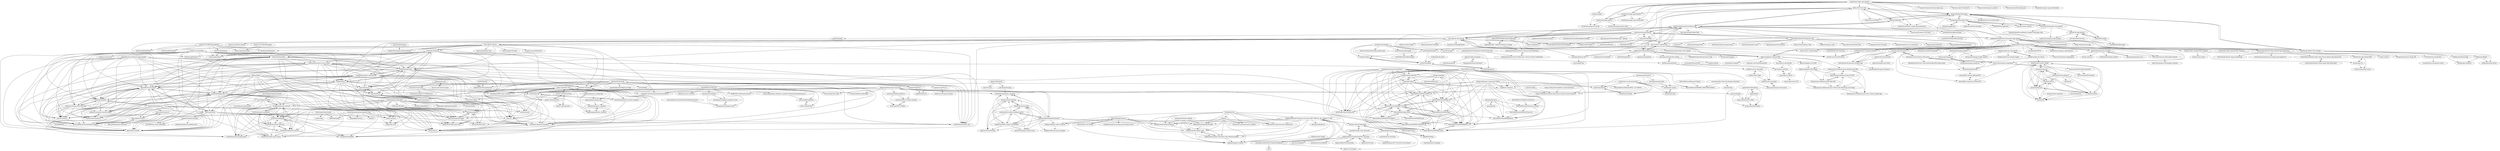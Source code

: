 digraph G {
"mesibo/messenger-app-android" -> "mesibo/messenger-app-backend"
"mesibo/messenger-app-android" -> "mesibo/messenger-app-ios"
"mesibo/messenger-app-android" -> "mesibo/messenger-app-android-beta"
"mesibo/messenger-app-android" -> "kshitiz1007/Lets-Chat"
"mesibo/messenger-app-android" -> "cometchat/cometchat-sample-app-android-java" ["e"=1]
"mesibo/messenger-app-android" -> "ConnectyCube/android-messenger-app"
"mesibo/messenger-app-android" -> "chat-sdk/chat-sdk-android"
"mesibo/messenger-app-android" -> "mesibo/samples"
"mesibo/messenger-app-android" -> "SaharshPandey/Messenger"
"mesibo/messenger-app-android" -> "rozdoum/social-app-android"
"mesibo/messenger-app-android" -> "burhanrashid52/YoutubeUX" ["e"=1]
"mesibo/messenger-app-android" -> "singhkshitij/MagicPrint-ECommerce-App-Android"
"mesibo/messenger-app-android" -> "netguru/videochatguru-android" ["e"=1]
"mesibo/messenger-app-android" -> "MoyuruAizawa/TimetableLayout" ["e"=1]
"mesibo/messenger-app-android" -> "mesibo/messenger-app-android-kotlin"
"ravi8x/AndroidSQLite" -> "ravi8x/RoomDatabase"
"ravi8x/AndroidSQLite" -> "ravi8x/Laravel-PayTM-Server"
"sahuadarsh0/GoGrocery" -> "plutonicdev/GroceryStore"
"sahuadarsh0/GoGrocery" -> "plutonicdev/GroceryStore-with-server"
"sahuadarsh0/GoGrocery" -> "rudreshmehta/Ecommerce-Firebase-app"
"leopoldjoy/react-ethereum-dapp-example" -> "jenkinsci/comments-remover-plugin"
"leopoldjoy/react-ethereum-dapp-example" -> "TalEliyahu/Acronymy.io"
"leopoldjoy/react-ethereum-dapp-example" -> "hacktoolkit/django-htk"
"leopoldjoy/react-ethereum-dapp-example" -> "entGriff/Python-Synopsis"
"leopoldjoy/react-ethereum-dapp-example" -> "wildhaber/gluebert"
"leopoldjoy/react-ethereum-dapp-example" -> "TalEliyahu/Startup-AWS-IAM-Roles"
"leopoldjoy/react-ethereum-dapp-example" -> "cityofeden/EDEN-smart-contracts"
"leopoldjoy/react-ethereum-dapp-example" -> "jjshay/fliclib-android"
"leopoldjoy/react-ethereum-dapp-example" -> "jsonmvc/jsonmvc"
"leopoldjoy/react-ethereum-dapp-example" -> "ArchivedRepos/redux-boilerplate-helpers"
"leopoldjoy/react-ethereum-dapp-example" -> "Singapore-Tech-Entrepreneurs/XComment.io"
"leopoldjoy/react-ethereum-dapp-example" -> "kimeshan/mf-proto"
"leopoldjoy/react-ethereum-dapp-example" -> "awesomemotive/all-in-one-seo-pack"
"leopoldjoy/react-ethereum-dapp-example" -> "kimeshan/mixpanel-puller"
"leopoldjoy/react-ethereum-dapp-example" -> "ProofSuite/presale-contracts"
"DesignRevision/shards-dashboard" -> "MatrixAINetwork/MatrixAIPoC_PY"
"DesignRevision/shards-dashboard" -> "Confidence-coin/Coco"
"DesignRevision/shards-dashboard" -> "MatrixAINetwork/MATRIXAIPOC_GO"
"DesignRevision/shards-dashboard" -> "MatrixAINetwork/MATRIX_Diary"
"DesignRevision/shards-dashboard" -> "ALZAProject/ALZA-Design-Doc"
"DesignRevision/shards-dashboard" -> "unitusdev/unitus"
"DesignRevision/shards-dashboard" -> "MatrixAINetwork/MATRIX_WEEKLY-Q-As"
"DesignRevision/shards-dashboard" -> "vision4j/vision4j-collection"
"DesignRevision/shards-dashboard" -> "MatrixAINetwork/MATRIX_AI"
"DesignRevision/shards-dashboard" -> "MatrixAINetwork/MATRIX_Tutorials"
"DesignRevision/shards-dashboard" -> "MatrixAINetwork/SMARTCONTRACT"
"DesignRevision/shards-dashboard" -> "MatrixAINetwork/WhitePaper"
"DesignRevision/shards-dashboard" -> "MatrixAINetwork/go-matrix"
"DesignRevision/shards-dashboard" -> "alohi/faxplus-python"
"DesignRevision/shards-dashboard" -> "MatrixAINetwork/MATRIXHowTo"
"anish000kumar/redux-box" -> "cityofeden/EDEN-smart-contracts"
"anish000kumar/redux-box" -> "timurcatakli/magnitude"
"anish000kumar/redux-box" -> "timurcatakli/react-rapid"
"anish000kumar/redux-box" -> "ssocoin/ssocoin"
"anish000kumar/redux-box" -> "timurcatakli/Sinatra-Skeleton-w-prebuilt-Authentication-Bootstrap-3.0"
"anish000kumar/redux-box" -> "nitrogenlabs/arkhamjs"
"anish000kumar/redux-box" -> "timurcatakli/drome"
"anish000kumar/redux-box" -> "newlc/SwiftKeychainWrapper"
"anish000kumar/redux-box" -> "nitrogenlabs/arkhamjs-example-ts-react"
"anish000kumar/redux-box" -> "kimeshan/mixpanel-puller"
"anish000kumar/redux-box" -> "nitrogenlabs/arkhamjs-native"
"anish000kumar/redux-box" -> "TalEliyahu/PickALicense.com"
"anish000kumar/redux-box" -> "Singapore-Tech-Entrepreneurs/XComment.io"
"anish000kumar/redux-box" -> "kimeshan/mf-proto"
"anish000kumar/redux-box" -> "didierfranc/react-waterfall" ["e"=1]
"ravi8x/Android-E-Commerce-PayTM" -> "ravi8x/Laravel-PayTM-Server"
"kshitiz1007/Lets-Chat" -> "TheHasnatBD/uMe"
"kshitiz1007/Lets-Chat" -> "SaharshPandey/Messenger"
"kshitiz1007/Lets-Chat" -> "nguyenvulebinh/android-firebase-chat"
"kshitiz1007/Lets-Chat" -> "chat21/chat21-android-demo"
"kshitiz1007/Lets-Chat" -> "iamraf/ChatApp"
"kshitiz1007/Lets-Chat" -> "chat21/chat21-android-sdk"
"kshitiz1007/Lets-Chat" -> "mesibo/messenger-app-backend"
"kshitiz1007/Lets-Chat" -> "AltonDsouza/ChatMate"
"kshitiz1007/Lets-Chat" -> "markpairdha/WhatsApp-Clone"
"Kommunicate-io/Kommunicate-iOS-SDK" -> "Kommunicate-io/Kommunicate-Cordova-Ionic-PhoneGap-Chat-Plugin"
"Kommunicate-io/Kommunicate-iOS-SDK" -> "Kommunicate-io/Kommunicate-Ionic-Cordova-Sample-App"
"Kommunicate-io/Kommunicate-iOS-SDK" -> "Kommunicate-io/Kommunicate-Web-SDK"
"Kommunicate-io/Kommunicate-iOS-SDK" -> "Kommunicate-io/Kommunicate-Android-Chat-SDK"
"Morphl-AI/MorphL-Community-Edition" -> "MatrixAINetwork/MatrixAIPOC_GO-CRYPTO"
"Morphl-AI/MorphL-Community-Edition" -> "MatrixAINetwork/MATRIX_WEEKLY-Q-As"
"Morphl-AI/MorphL-Community-Edition" -> "MatrixAINetwork/MATRIXAIPOC_GO"
"Morphl-AI/MorphL-Community-Edition" -> "MatrixAINetwork/MatrixAIPoC_PY"
"Morphl-AI/MorphL-Community-Edition" -> "MatrixAINetwork/MATRIXHowTo"
"Morphl-AI/MorphL-Community-Edition" -> "MatrixAINetwork/MATRIX_AI"
"Morphl-AI/MorphL-Community-Edition" -> "MatrixAINetwork/MATRIX_Etherscan"
"Morphl-AI/MorphL-Community-Edition" -> "MatrixAINetwork/MATRIX_Diary"
"Morphl-AI/MorphL-Community-Edition" -> "Confidence-coin/Coco"
"Morphl-AI/MorphL-Community-Edition" -> "jsonmvc/jsonmvc"
"Morphl-AI/MorphL-Community-Edition" -> "MatrixAINetwork/SMARTCONTRACT"
"Morphl-AI/MorphL-Community-Edition" -> "MatrixAINetwork/timeseries_mining"
"rudreshmehta/Ecommerce-Firebase-app" -> "neardiop/Android-app-eCommerce"
"TLmaK0/gravizo" -> "eddiejaoude/dev-helper-cmds"
"TLmaK0/gravizo" -> "eddiejaoude/SymfonyQuickStart"
"TLmaK0/gravizo" -> "eddiejaoude/DesignPatternsPHP"
"TLmaK0/gravizo" -> "eddiejaoude/perf-ci-public"
"TLmaK0/gravizo" -> "eddiejaoude/symfony-translation-twig-collection-bundle"
"TLmaK0/gravizo" -> "TransformCore/elasticsearch-example-docs"
"TLmaK0/gravizo" -> "eddiejaoude/php-useful-resources"
"TLmaK0/gravizo" -> "eddiejaoude/Zend-Framework--Doctrine-ORM--PHPUnit--Ant--Jenkins-CI--TDD-"
"TLmaK0/gravizo" -> "dfm/osrc"
"TLmaK0/gravizo" -> "TransformCore/elasticsearch-sandbox"
"eddiejaoude/Zend-Framework--Doctrine-ORM--PHPUnit--Ant--Jenkins-CI--TDD-" -> "christophervalles/Zend-Framework-Skeleton"
"eddiejaoude/Zend-Framework--Doctrine-ORM--PHPUnit--Ant--Jenkins-CI--TDD-" -> "guilhermeblanco/zendframework1-doctrine2"
"eddiejaoude/Zend-Framework--Doctrine-ORM--PHPUnit--Ant--Jenkins-CI--TDD-" -> "eddiejaoude/perf-ci-public"
"eddiejaoude/Zend-Framework--Doctrine-ORM--PHPUnit--Ant--Jenkins-CI--TDD-" -> "eddiejaoude/dev-helper-cmds"
"eddiejaoude/Zend-Framework--Doctrine-ORM--PHPUnit--Ant--Jenkins-CI--TDD-" -> "eddiejaoude/SymfonyQuickStart"
"eddiejaoude/Zend-Framework--Doctrine-ORM--PHPUnit--Ant--Jenkins-CI--TDD-" -> "eddiejaoude/symfony-translation-twig-collection-bundle"
"eddiejaoude/Zend-Framework--Doctrine-ORM--PHPUnit--Ant--Jenkins-CI--TDD-" -> "eddiejaoude/DesignPatternsPHP"
"eddiejaoude/Zend-Framework--Doctrine-ORM--PHPUnit--Ant--Jenkins-CI--TDD-" -> "eddiejaoude/php-useful-resources"
"eddiejaoude/Zend-Framework--Doctrine-ORM--PHPUnit--Ant--Jenkins-CI--TDD-" -> "borisguery/bgylibrary"
"eddiejaoude/Zend-Framework--Doctrine-ORM--PHPUnit--Ant--Jenkins-CI--TDD-" -> "michael-romer/zf-boilerplate"
"eddiejaoude/Zend-Framework--Doctrine-ORM--PHPUnit--Ant--Jenkins-CI--TDD-" -> "TransformCore/elasticsearch-example-docs"
"outworkers/phantom" -> "broidHQ/integrations"
"outworkers/phantom" -> "outworkers/phantom-examples"
"outworkers/phantom" -> "shopjs/shop.js"
"outworkers/phantom" -> "sakejs/sake-cli"
"outworkers/phantom" -> "jjshay/fliclib-android"
"outworkers/phantom" -> "outworkers/morpheus"
"outworkers/phantom" -> "hanzoai/hanzo.js"
"outworkers/phantom" -> "tasjs/tas"
"outworkers/phantom" -> "hanzoai/dash.js"
"outworkers/phantom" -> "michellebonat/mbonat_site"
"outworkers/phantom" -> "awesomemotive/all-in-one-seo-pack"
"outworkers/phantom" -> "hanzoai/checkout.js"
"outworkers/phantom" -> "thirtybees/thirtybees"
"outworkers/phantom" -> "RunThroughMedia/css"
"outworkers/phantom" -> "entGriff/Python-Synopsis"
"genomejs/dna2json" -> "genomejs/gql"
"genomejs/dna2json" -> "MatrixAINetwork/MATRIX_Etherscan"
"genomejs/dna2json" -> "MatrixAINetwork/MATRIXHowTo"
"genomejs/dna2json" -> "MatrixAINetwork/timeseries_mining"
"genomejs/dna2json" -> "MatrixAINetwork/MATRIX_WEEKLY-Q-As"
"ClearGDPR/ClearGDPR" -> "MatrixAINetwork/MatrixAIPoC_PY"
"ClearGDPR/ClearGDPR" -> "MatrixAINetwork/MATRIXAIPOC_GO"
"ClearGDPR/ClearGDPR" -> "Confidence-coin/Coco"
"ClearGDPR/ClearGDPR" -> "MatrixAINetwork/MATRIX_Diary"
"ClearGDPR/ClearGDPR" -> "vision4j/vision4j-collection"
"ClearGDPR/ClearGDPR" -> "MatrixAINetwork/MATRIX_AI"
"ClearGDPR/ClearGDPR" -> "MatrixAINetwork/MATRIX_WEEKLY-Q-As"
"ClearGDPR/ClearGDPR" -> "ALZAProject/ALZA-Design-Doc"
"ClearGDPR/ClearGDPR" -> "MatrixAINetwork/MATRIX_Tutorials"
"ClearGDPR/ClearGDPR" -> "Project-Oblio/decentralized-neuoscience-research-smart-contracts"
"ClearGDPR/ClearGDPR" -> "MatrixAINetwork/timeseries_mining"
"ClearGDPR/ClearGDPR" -> "MatrixAINetwork/MATRIX_RANDOMNUMTEST"
"ClearGDPR/ClearGDPR" -> "MatrixAINetwork/MATRIXHowTo"
"ClearGDPR/ClearGDPR" -> "MatrixAINetwork/SMARTCONTRACT"
"ClearGDPR/ClearGDPR" -> "MatrixAINetwork/go-matrix"
"ravi8x/RxAndroidExamples" -> "ravi8x/RxJavaRetrofitNotesApp"
"ravi8x/Android-Image-Picker-and-Cropping" -> "ravi8x/Laravel-PayTM-Server"
"myshenin/aws-lambda-multipart-parser" -> "appzio/action-bootstrap2"
"myshenin/aws-lambda-multipart-parser" -> "AxelAli/DiseaseClassifier"
"myshenin/aws-lambda-multipart-parser" -> "AxelAli/Tensorflow-Image-Classification"
"myshenin/aws-lambda-multipart-parser" -> "amoldavsky/angular-mocks-async"
"myshenin/aws-lambda-multipart-parser" -> "Stacksenseio/Landscape"
"myshenin/aws-lambda-multipart-parser" -> "rafaelbiriba/hackathon_organizer"
"myshenin/aws-lambda-multipart-parser" -> "DashboardHub/PipelineDashboard"
"akshayejh/PhotoBlog-Android-Blog-App" -> "akshayejh/Lapit---Android-Firebase-Chat-App"
"akshayejh/PhotoBlog-Android-Blog-App" -> "akshayejh/Firebase-Device-to-Device-Push-Notification"
"akshayejh/PhotoBlog-Android-Blog-App" -> "kenny-io/Blogzone"
"ravi8x/Android-Font-Awesome" -> "ravi8x/Laravel-PayTM-Server"
"QArtur99/ChatApp" -> "dgewe/Chat-App-Android"
"QArtur99/ChatApp" -> "SaharshPandey/Messenger"
"QArtur99/ChatApp" -> "ansh94/KotlinMessenger"
"vip-git/react-ssr-advanced-seed" -> "Confidence-coin/Coco"
"vip-git/react-ssr-advanced-seed" -> "MatrixAINetwork/MATRIX_RANDOMNUMTEST"
"vip-git/react-ssr-advanced-seed" -> "Project-Oblio/decentralized-neuoscience-research-smart-contracts"
"vip-git/react-ssr-advanced-seed" -> "ALZAProject/buntdb"
"vip-git/react-ssr-advanced-seed" -> "alohi/faxplus-python"
"vip-git/react-ssr-advanced-seed" -> "MatrixAINetwork/MatrixAIPOC_GO-CRYPTO"
"vip-git/react-ssr-advanced-seed" -> "alohi/faxplus-php"
"vip-git/react-ssr-advanced-seed" -> "ALZAProject/bn256"
"mustafaynk/shoearstore" -> "erictam96/E-commerceRetailerFYP"
"rubygarage/shopapp-android" -> "rubygarage/shopapp-shopify-android"
"rubygarage/shopapp-android" -> "rubygarage/shopapp-ios"
"Behat/WebApiExtension" -> "deminy/behat-rest-testing"
"Behat/WebApiExtension" -> "eddiejaoude/perf-ci-public"
"Behat/WebApiExtension" -> "eddiejaoude/symfony-translation-twig-collection-bundle"
"Behat/WebApiExtension" -> "eddiejaoude/dev-helper-cmds"
"Behat/WebApiExtension" -> "eddiejaoude/SymfonyQuickStart"
"Behat/WebApiExtension" -> "eddiejaoude/DesignPatternsPHP"
"Behat/WebApiExtension" -> "eddiejaoude/php-useful-resources"
"Behat/WebApiExtension" -> "erikthedeveloper/le-testing-api-with-behat-laravel"
"TalEliyahu/BossBot" -> "TalEliyahu/PickALicense.com"
"TalEliyahu/BossBot" -> "kimeshan/mf-proto"
"TalEliyahu/BossBot" -> "kimeshan/mixpanel-puller"
"TalEliyahu/BossBot" -> "ssocoin/ssocoin"
"TalEliyahu/BossBot" -> "tech-quantum/sia-cog"
"rubygarage/shopapp-shopify-ios" -> "rubygarage/shopapp-ios"
"singhkshitij/MagicPrint-ECommerce-App-Android" -> "hiteshsahu/ECommerce-App-Android"
"singhkshitij/MagicPrint-ECommerce-App-Android" -> "InnovaTechno/HomeMarket"
"singhkshitij/MagicPrint-ECommerce-App-Android" -> "sahuadarsh0/GoGrocery"
"singhkshitij/MagicPrint-ECommerce-App-Android" -> "MukeshKumar009/EcomSample"
"singhkshitij/MagicPrint-ECommerce-App-Android" -> "rudreshmehta/Ecommerce-Firebase-app"
"singhkshitij/MagicPrint-ECommerce-App-Android" -> "rubygarage/shopapp-android"
"singhkshitij/MagicPrint-ECommerce-App-Android" -> "ravi8x/Android-E-Commerce-PayTM"
"singhkshitij/MagicPrint-ECommerce-App-Android" -> "NearbyShops/Nearby-Shops-Android-app-Deprecated"
"singhkshitij/MagicPrint-ECommerce-App-Android" -> "erictam96/E-commerceCustomerFYP"
"singhkshitij/MagicPrint-ECommerce-App-Android" -> "rozdoum/social-app-android"
"singhkshitij/MagicPrint-ECommerce-App-Android" -> "mustafaynk/shoearstore"
"singhkshitij/MagicPrint-ECommerce-App-Android" -> "marwa-eltayeb/Souq_ShopOnline"
"singhkshitij/MagicPrint-ECommerce-App-Android" -> "Widle-Studio/Grocery-App" ["e"=1]
"TalEliyahu/Startup-AWS-IAM-Roles" -> "entGriff/Python-Synopsis"
"TalEliyahu/Startup-AWS-IAM-Roles" -> "jjshay/fliclib-android"
"TalEliyahu/Startup-AWS-IAM-Roles" -> "jenkinsci/comments-remover-plugin"
"TalEliyahu/Startup-AWS-IAM-Roles" -> "wildhaber/gluebert"
"TalEliyahu/Startup-AWS-IAM-Roles" -> "TalEliyahu/Acronymy.io"
"TalEliyahu/Startup-AWS-IAM-Roles" -> "jsonmvc/jsonmvc"
"TalEliyahu/Startup-AWS-IAM-Roles" -> "hacktoolkit/django-htk"
"TalEliyahu/Startup-AWS-IAM-Roles" -> "ArchivedRepos/redux-boilerplate-helpers"
"TalEliyahu/Startup-AWS-IAM-Roles" -> "Domraider/rxnet"
"rubygarage/shopapp-ios" -> "rubygarage/shopapp-shopify-ios"
"ravi8x/Laravel-PayTM-Server" -> "ravi8x/Android-E-Commerce-PayTM"
"chat21/chat21-android-sdk" -> "chat21/chat21-android-demo"
"chat21/chat21-android-sdk" -> "nguyenvulebinh/android-firebase-chat"
"chat21/chat21-android-sdk" -> "kshitiz1007/Lets-Chat"
"chat21/chat21-android-sdk" -> "AleBarreto/FirebaseAndroidChat"
"chat21/chat21-android-sdk" -> "SaharshPandey/Messenger"
"chat21/chat21-android-sdk" -> "iamraf/ChatApp"
"chat21/chat21-android-sdk" -> "uditbhaskar/Whizzz-The-ChatApp"
"MatrixAINetwork/SMARTCONTRACT" -> "MatrixAINetwork/MATRIX_WEEKLY-Q-As"
"MatrixAINetwork/SMARTCONTRACT" -> "MatrixAINetwork/MATRIXAIPOC_GO"
"MatrixAINetwork/SMARTCONTRACT" -> "MatrixAINetwork/MATRIX_Diary"
"MatrixAINetwork/SMARTCONTRACT" -> "MatrixAINetwork/go-matrix"
"MatrixAINetwork/SMARTCONTRACT" -> "MatrixAINetwork/MATRIX_Tutorials"
"TheHasnatBD/uMe" -> "kshitiz1007/Lets-Chat"
"TheHasnatBD/uMe" -> "SaharshPandey/Messenger"
"TheHasnatBD/uMe" -> "nguyenvulebinh/android-firebase-chat"
"TheHasnatBD/uMe" -> "uditbhaskar/Whizzz-The-ChatApp"
"TheHasnatBD/uMe" -> "cometchat/cometchat-sample-app-android-java" ["e"=1]
"coinapp-io/desktop" -> "MatrixAINetwork/MATRIX_AI"
"coinapp-io/desktop" -> "unitusdev/unitus"
"coinapp-io/desktop" -> "ALZAProject/ALZA-Design-Doc"
"coinapp-io/desktop" -> "MatrixAINetwork/WhitePaper"
"coinapp-io/desktop" -> "unitusdev/website-new"
"coinapp-io/desktop" -> "MatrixAINetwork/MATRIXAIPOC_GO"
"lvamsavarthan/Hify" -> "rozdoum/social-app-android"
"lvamsavarthan/Hify" -> "NikitaGordia/ChatMe"
"lvamsavarthan/Hify" -> "YahiaAngelo/Karma"
"monicargomes/marvel-characters" -> "edsilfer/proof-of-concepts"
"Stacksenseio/Landscape" -> "AxelAli/DiseaseClassifier"
"Stacksenseio/Landscape" -> "appzio/action-bootstrap2"
"Stacksenseio/Landscape" -> "AxelAli/Tensorflow-Image-Classification"
"erictam96/E-commerceCustomerFYP" -> "erictam96/E-commerceRetailerFYP"
"plutonicdev/GroceryStore" -> "sahuadarsh0/GoGrocery"
"plutonicdev/GroceryStore" -> "explorewithnik/GroceryStore"
"plutonicdev/GroceryStore" -> "rudreshmehta/Ecommerce-Firebase-app"
"MatrixAINetwork/MATRIX_Tutorials" -> "MatrixAINetwork/MATRIXAIPOC_GO"
"MatrixAINetwork/MATRIX_Tutorials" -> "MatrixAINetwork/MATRIX_Diary"
"MatrixAINetwork/MATRIX_Tutorials" -> "MatrixAINetwork/MATRIX_AI"
"MatrixAINetwork/MATRIX_Tutorials" -> "MatrixAINetwork/MATRIX_WEEKLY-Q-As"
"MatrixAINetwork/MATRIX_Tutorials" -> "MatrixAINetwork/MatrixAIPoC_PY"
"MatrixAINetwork/MATRIX_Tutorials" -> "MatrixAINetwork/SMARTCONTRACT"
"MatrixAINetwork/MATRIX_Tutorials" -> "MatrixAINetwork/WhitePaper"
"MatrixAINetwork/MATRIX_Tutorials" -> "MatrixAINetwork/MATRIX_docs"
"MatrixAINetwork/MATRIX_Tutorials" -> "ALZAProject/ALZA-Design-Doc"
"MatrixAINetwork/MATRIX_Tutorials" -> "MatrixAINetwork/go-matrix"
"Kommunicate-io/Kommunicate-Android-Chat-SDK" -> "Kommunicate-io/Kommunicate-Cordova-Ionic-PhoneGap-Chat-Plugin"
"Kommunicate-io/Kommunicate-Android-Chat-SDK" -> "Kommunicate-io/Kommunicate-iOS-SDK"
"Kommunicate-io/Kommunicate-Android-Chat-SDK" -> "Kommunicate-io/Kommunicate-Ionic-Cordova-Sample-App"
"Kommunicate-io/Kommunicate-Android-Chat-SDK" -> "Kommunicate-io/Kommunicate-Web-SDK"
"eddiejaoude/DesignPatternsPHP" -> "eddiejaoude/dev-helper-cmds"
"eddiejaoude/zf2-logger" -> "eddiejaoude/perf-ci-public"
"michael-romer/zf-boilerplate" -> "easybib/EasyBib_Form_Decorator"
"michael-romer/zf-boilerplate" -> "feibeck/application.ini"
"Kommunicate-io/Kommunicate-Web-SDK" -> "Kommunicate-io/Kommunicate-Cordova-Ionic-PhoneGap-Chat-Plugin"
"Kommunicate-io/Kommunicate-Web-SDK" -> "Kommunicate-io/Kommunicate-iOS-SDK"
"mesibo/messenger-app-backend" -> "mesibo/messenger-app-android"
"mesibo/messenger-app-backend" -> "mesibo/messenger-app-android-beta"
"mesibo/messenger-app-backend" -> "mesibo/messenger-app-ios"
"ravi8x/RoomDatabase" -> "ravi8x/LiveData"
"ravi8x/RoomDatabase" -> "ravi8x/ViewModel"
"ravi8x/RoomDatabase" -> "ravi8x/PagingLocal"
"mesibo/messenger-app-ios" -> "mesibo/messenger-app-backend"
"mesibo/messenger-app-ios" -> "mesibo/messenger-javascript"
"mesibo/messenger-app-ios" -> "mesibo/messenger-app-ios-swift"
"mesibo/messenger-app-ios" -> "mesibo/messenger-app-android"
"MatrixAINetwork/MATRIX_AI" -> "MatrixAINetwork/MATRIXAIPOC_GO"
"MatrixAINetwork/MATRIX_AI" -> "MatrixAINetwork/MATRIX_Diary"
"MatrixAINetwork/MATRIX_AI" -> "MatrixAINetwork/MATRIX_Tutorials"
"wildhaber/gluebert" -> "entGriff/Python-Synopsis"
"wildhaber/gluebert" -> "hacktoolkit/django-htk"
"wildhaber/gluebert" -> "jenkinsci/comments-remover-plugin"
"wildhaber/gluebert" -> "ProspectOne/perfops-cli"
"wildhaber/gluebert" -> "TalEliyahu/Acronymy.io"
"wildhaber/gluebert" -> "jjshay/fliclib-android"
"wildhaber/gluebert" -> "TalEliyahu/Startup-AWS-IAM-Roles"
"wildhaber/gluebert" -> "jsonmvc/jsonmvc"
"Confidence-coin/Coco" -> "Project-Oblio/decentralized-neuoscience-research-smart-contracts"
"Confidence-coin/Coco" -> "MatrixAINetwork/MatrixAIPoC_PY"
"Confidence-coin/Coco" -> "MatrixAINetwork/MATRIXAIPOC_GO"
"ravi8x/AndroidCamera" -> "ravi8x/ViewModel"
"mesibo/samples" -> "mesibo/messenger-javascript"
"FaKod/neo4j-scala" -> "AnormCypher/AnormCypher"
"FaKod/neo4j-scala" -> "outworkers/reactiveneo"
"antoniojps/graphql-pubg" -> "alohi/faxplus-python"
"iceka/WhatsAppClone" -> "markpairdha/WhatsApp-Clone"
"project-ubin/ubin-corda" -> "eugeniosegala/easy_required"
"project-ubin/ubin-corda" -> "eugeniosegala/iPhone_simulator"
"project-ubin/ubin-corda" -> "eugeniosegala/shining_star"
"project-ubin/ubin-corda" -> "eugeniosegala/easy_background"
"project-ubin/ubin-corda" -> "MOBILINK-COIN/SmartContract"
"project-ubin/ubin-corda" -> "cityofeden/EDEN-smart-contracts"
"project-ubin/ubin-corda" -> "Singapore-Tech-Entrepreneurs/XComment.io"
"project-ubin/ubin-corda" -> "project-ubin/ubin-quorum"
"project-ubin/ubin-corda" -> "tech-quantum/sia-cog"
"project-ubin/ubin-corda" -> "ssocoin/ssocoin"
"project-ubin/ubin-corda" -> "project-ubin/ubin-fabric"
"project-ubin/ubin-corda" -> "kimeshan/mf-proto"
"project-ubin/ubin-corda" -> "TalEliyahu/PickALicense.com"
"hacktoolkit/django-htk" -> "jenkinsci/comments-remover-plugin"
"hacktoolkit/django-htk" -> "TalEliyahu/Acronymy.io"
"hacktoolkit/django-htk" -> "ProofSuite/proof-api-deprecated"
"hacktoolkit/django-htk" -> "ProofSuite/ProofAMP"
"hacktoolkit/django-htk" -> "ProofSuite/whitepaper"
"hacktoolkit/django-htk" -> "ProofSuite/truffle-contract-lib.js"
"hacktoolkit/django-htk" -> "ProofSuite/proof-base-contracts"
"hacktoolkit/django-htk" -> "ProofSuite/tokensale-contracts"
"hacktoolkit/django-htk" -> "entGriff/Python-Synopsis"
"hacktoolkit/django-htk" -> "ProofSuite/presale-contracts"
"hacktoolkit/django-htk" -> "wildhaber/gluebert"
"hacktoolkit/django-htk" -> "azurcoding/Starglobe"
"TalEliyahu/Acronymy.io" -> "jenkinsci/comments-remover-plugin"
"jenkinsci/comments-remover-plugin" -> "TalEliyahu/Acronymy.io"
"MatrixAINetwork/go-matrix" -> "MatrixAINetwork/MATRIX_docs"
"MatrixAINetwork/go-matrix" -> "MatrixAINetwork/SMARTCONTRACT"
"MatrixAINetwork/go-matrix" -> "MatrixAINetwork/MATRIXAIPOC_GO"
"MatrixAINetwork/go-matrix" -> "MatrixAINetwork/MATRIX_Diary"
"MatrixAINetwork/go-matrix" -> "MatrixAINetwork/MATRIX_WEEKLY-Q-As"
"MatrixAINetwork/go-matrix" -> "MatrixAINetwork/MATRIX_Tutorials"
"MatrixAINetwork/go-matrix" -> "MatrixAINetwork/MATRIX_AI"
"MatrixAINetwork/go-matrix" -> "MatrixAINetwork/MATRIXHowTo"
"project-ubin/ubin-quorum" -> "project-ubin/ubin-fabric"
"project-ubin/ubin-quorum" -> "project-ubin/ubin-docs"
"project-ubin/ubin-quorum" -> "project-ubin/ubin-corda"
"project-ubin/ubin-docs" -> "project-ubin/ubin-quorum"
"outworkers/util" -> "outworkers/phantom-activator-template"
"outworkers/util" -> "outworkers/morpheus"
"outworkers/util" -> "outworkers/diesel"
"outworkers/util" -> "outworkers/phantom-examples"
"ravi8x/PagingLocal" -> "ravi8x/ViewModel"
"project-ubin/ubin-fabric" -> "project-ubin/ubin-quorum"
"project-ubin/ubin-fabric" -> "project-ubin/ubin-corda"
"project-ubin/ubin-fabric" -> "project-ubin/ubin-docs"
"erictam96/E-commerceRetailerFYP" -> "erictam96/E-commerceCustomerFYP"
"MatrixAINetwork/MatrixAIPoC_PY" -> "MatrixAINetwork/MATRIXAIPOC_GO"
"MatrixAINetwork/MatrixAIPoC_PY" -> "MatrixAINetwork/MATRIX_AI"
"MatrixAINetwork/MatrixAIPoC_PY" -> "MatrixAINetwork/MATRIX_Diary"
"MatrixAINetwork/MatrixAIPoC_PY" -> "MatrixAINetwork/WhitePaper"
"MatrixAINetwork/MatrixAIPoC_PY" -> "MatrixAINetwork/MATRIX_Tutorials"
"hanzoai/solidity" -> "Project-Oblio/decentralized-neuoscience-research-smart-contracts"
"MatrixAINetwork/MATRIX_Diary" -> "MatrixAINetwork/MATRIXAIPOC_GO"
"MatrixAINetwork/MATRIX_WEEKLY-Q-As" -> "MatrixAINetwork/MATRIX_Diary"
"MatrixAINetwork/MATRIXAIPOC_GO" -> "MatrixAINetwork/MATRIX_Diary"
"ALZAProject/bn256" -> "ALZAProject/buntdb"
"ALZAProject/buntdb" -> "ALZAProject/bn256"
"MatrixAINetwork/MATRIX_Etherscan" -> "MatrixAINetwork/MATRIXHowTo"
"ravi8x/LiveData" -> "ravi8x/ViewModel"
"ravi8x/LiveData" -> "ravi8x/PagingLocal"
"ashtonhogan/tacinga" -> "rafaelbiriba/hackathon_organizer"
"carsonluuu/Real-Time-Taxi-Dispatch-Simulator" -> "extoke/extoke"
"carsonluuu/Real-Time-Taxi-Dispatch-Simulator" -> "MatrixAINetwork/MATRIX_RANDOMNUMTEST"
"jacob-grahn/jiber" -> "jacob-grahn/DotProgress"
"jacob-grahn/jiber" -> "jacob-grahn/futurism-client"
"vision4j/vision4j-collection" -> "ALZAProject/ALZA-Design-Doc"
"vision4j/vision4j-collection" -> "unitusdev/unitus"
"vision4j/vision4j-collection" -> "MatrixAINetwork/MATRIXAIPOC_GO"
"vision4j/vision4j-collection" -> "MatrixAINetwork/MatrixAIPoC_PY"
"vision4j/vision4j-collection" -> "ALZAProject/bn256"
"vision4j/vision4j-collection" -> "MatrixAINetwork/MATRIX_Diary"
"sakejs/sake-core" -> "zeekay/handroll"
"MatrixAINetwork/WhitePaper" -> "MatrixAINetwork/MATRIX_AI"
"MatrixAINetwork/WhitePaper" -> "MatrixAINetwork/MatrixAIPoC_PY"
"MatrixAINetwork/WhitePaper" -> "MatrixAINetwork/MATRIXAIPOC_GO"
"MatrixAINetwork/WhitePaper" -> "MatrixAINetwork/MATRIX_Diary"
"MatrixAINetwork/WhitePaper" -> "MatrixAINetwork/MATRIX_Tutorials"
"ProofSuite/proof-cryptodollar" -> "ProofSuite/proof-base-contracts"
"ProofSuite/proof-cryptodollar" -> "ProofSuite/proof-api-deprecated"
"ProofSuite/proof-cryptodollar" -> "ProofSuite/whitepaper"
"ProofSuite/proof-cryptodollar" -> "ProofSuite/truffle-contract-lib.js"
"ProofSuite/proof-cryptodollar" -> "ProofSuite/ProofAMP"
"ProofSuite/proof-cryptodollar" -> "ProofSuite/tokensale-contracts"
"ProofSuite/proof-cryptodollar" -> "ProofSuite/presale-contracts"
"ProofSuite/tokensale-contracts" -> "ProofSuite/ProofAMP"
"ProofSuite/tokensale-contracts" -> "ProofSuite/proof-base-contracts"
"ProofSuite/tokensale-contracts" -> "ProofSuite/whitepaper"
"ProofSuite/tokensale-contracts" -> "ProofSuite/truffle-contract-lib.js"
"ProofSuite/tokensale-contracts" -> "ProofSuite/proof-api-deprecated"
"ProofSuite/tokensale-contracts" -> "ProofSuite/presale-contracts"
"alohi/faxplus-python" -> "alohi/faxplus-php"
"jacob-grahn/futurism-client" -> "jacob-grahn/DotProgress"
"ralphschindler/NOLASnowball" -> "guilhermeblanco/zendframework1-doctrine2"
"Kommunicate-io/Kommunicate-Cordova-Ionic-PhoneGap-Chat-Plugin" -> "Kommunicate-io/Kommunicate-iOS-SDK"
"Kommunicate-io/Kommunicate-Cordova-Ionic-PhoneGap-Chat-Plugin" -> "Kommunicate-io/Kommunicate-Ionic-Cordova-Sample-App"
"akshayejh/Android-Fingerprint-Authentication-App" -> "akshayejh/Firebase-Push-Notifications--Device-to-Device-Notification"
"genomejs/gql" -> "genomejs/dna2json"
"SumeetMoray/Nearby-Shops-Shop-Owner-Android-app-Deprecated" -> "NearbyShops/Nearby-Shops-Admin-App-Deprecated"
"eugeniosegala/easy_background" -> "eugeniosegala/shining_star"
"eugeniosegala/easy_background" -> "eugeniosegala/easy_required"
"eugeniosegala/easy_background" -> "eugeniosegala/iPhone_simulator"
"rafaelbiriba/hackathon_organizer" -> "Stacksenseio/Landscape"
"azurcoding/AZSignupController" -> "azurcoding/Starglobe"
"Project-Oblio/proof-of-address-crypto-kickstarter" -> "Project-Oblio/decentralized-neuoscience-research-smart-contracts"
"MatrixAINetwork/timeseries_mining" -> "MatrixAINetwork/MATRIX_Etherscan"
"MatrixAINetwork/timeseries_mining" -> "MatrixAINetwork/MATRIXHowTo"
"TalEliyahu/PickALicense.com" -> "kimeshan/mf-proto"
"eugeniosegala/shining_star" -> "eugeniosegala/easy_required"
"eugeniosegala/shining_star" -> "eugeniosegala/iPhone_simulator"
"eugeniosegala/easy_required" -> "eugeniosegala/iPhone_simulator"
"eugeniosegala/iPhone_simulator" -> "eugeniosegala/easy_required"
"alohi/faxplus-php" -> "alohi/faxplus-python"
"MatrixAINetwork/SIMD-architecture" -> "MatrixAINetwork/timeseries_mining"
"MatrixAINetwork/Research-Papers" -> "MatrixAINetwork/MATRIX_RANDOMNUMTEST"
"timurcatakli/drome" -> "timurcatakli/magnitude"
"assetvault/forkdelta.github.io" -> "assetvault/ERC223-token-standard"
"assetvault/forkdelta.github.io" -> "assetvault/ERC223Token"
"assetvault/ERC223-token-standard" -> "assetvault/ERC223Token"
"assetvault/ERC223Token" -> "assetvault/ERC223-token-standard"
"NearbyShops/Nearby-Shops-Admin-App-Deprecated" -> "SumeetMoray/Nearby-Shops-Shop-Owner-Android-app-Deprecated"
"ravi8x/ViewModel" -> "ravi8x/LiveData"
"ravi8x/ViewModel" -> "ravi8x/PagingLocal"
"jpatel0/ShareBy" -> "zacharyyz/redcloud-android"
"akshayejh/Firebase-Push-Notifications--Device-to-Device-Notification" -> "akshayejh/Firebase-Device-to-Device-Push-Notification"
"GetStream/WhatsApp-Clone-Android" -> "markpairdha/WhatsApp-Clone"
"GetStream/WhatsApp-Clone-Android" -> "SaharshPandey/Messenger"
"GetStream/WhatsApp-Clone-Android" -> "MindorksOpenSource/Jetpack-Compose-WhatsApp-Clone" ["e"=1]
"GetStream/WhatsApp-Clone-Android" -> "cometchat/cometchat-uikit-android" ["e"=1]
"GetStream/WhatsApp-Clone-Android" -> "dgewe/Chat-App-Android"
"ankushsachdeva/emojicon" -> "chiragjain/Emoticons-Keyboard"
"ankushsachdeva/emojicon" -> "edsilfer/emoji-keyboard"
"ankushsachdeva/emojicon" -> "rockerhieu/emojicon" ["e"=1]
"fedecarg/apify-library" -> "jokkedk/ZFDebug"
"uditbhaskar/BlogIt" -> "uditbhaskar/SearchTune"
"uditbhaskar/BlogIt" -> "uditbhaskar/GoodFeed"
"plutonicdev/GroceryStore-with-server" -> "marwa-eltayeb/Souq_ShopOnline"
"plutonicdev/GroceryStore-with-server" -> "sahuadarsh0/GoGrocery"
"plutonicdev/GroceryStore-with-server" -> "mustafaynk/shoearstore"
"plutonicdev/GroceryStore-with-server" -> "BlondelSeumo/Grocery-Store-Android-App-With-Admin-Panel"
"jokkedk/ZFDebug" -> "feibeck/application.ini"
"jokkedk/ZFDebug" -> "weierophinney/zf-examples"
"algotech/dotaliases" -> "ashtonhogan/tacinga"
"algotech/dotaliases" -> "siteserver/cms" ["e"=1]
"marwa-eltayeb/Souq_ShopOnline" -> "mustafaynk/shoearstore"
"marwa-eltayeb/Souq_ShopOnline" -> "plutonicdev/GroceryStore-with-server"
"marwa-eltayeb/Souq_ShopOnline" -> "marwa-eltayeb/MovieTrailer"
"marwa-eltayeb/Souq_ShopOnline" -> "marwa-eltayeb/YoutubeDownloader"
"marwa-eltayeb/YoutubeDownloader" -> "marwa-eltayeb/MovieTrailer"
"dgewe/Chat-App-Android" -> "a914-gowtham/LetsChat"
"dgewe/Chat-App-Android" -> "QArtur99/ChatApp"
"dgewe/Chat-App-Android" -> "cometchat/cometchat-uikit-android" ["e"=1]
"dgewe/Chat-App-Android" -> "ansh94/KotlinMessenger"
"SaharshPandey/Messenger" -> "uditbhaskar/Whizzz-The-ChatApp"
"SaharshPandey/Messenger" -> "kshitiz1007/Lets-Chat"
"SaharshPandey/Messenger" -> "TheHasnatBD/uMe"
"SaharshPandey/Messenger" -> "markpairdha/WhatsApp-Clone"
"SaharshPandey/Messenger" -> "cometchat/cometchat-sample-app-android-java" ["e"=1]
"SaharshPandey/Messenger" -> "QArtur99/ChatApp"
"SaharshPandey/Messenger" -> "LYMIN99/WhatsAppClone"
"SaharshPandey/Messenger" -> "medaboub/mqtt-chat-android-demo" ["e"=1]
"SaharshPandey/Messenger" -> "ChatAir/ChatAir-android"
"SaharshPandey/Messenger" -> "GetStream/WhatsApp-Clone-Android"
"SaharshPandey/Messenger" -> "AltonDsouza/ChatMate"
"markpairdha/WhatsApp-Clone" -> "iceka/WhatsAppClone"
"markpairdha/WhatsApp-Clone" -> "LYMIN99/WhatsAppClone"
"markpairdha/WhatsApp-Clone" -> "GetStream/WhatsApp-Clone-Android"
"markpairdha/WhatsApp-Clone" -> "uditbhaskar/Whizzz-The-ChatApp"
"markpairdha/WhatsApp-Clone" -> "stephyswe/android-whatsapp"
"markpairdha/WhatsApp-Clone" -> "SaharshPandey/Messenger"
"markpairdha/WhatsApp-Clone" -> "ChatAir/ChatAir-android"
"uditbhaskar/Whizzz-The-ChatApp" -> "uditbhaskar/SearchTune"
"uditbhaskar/Whizzz-The-ChatApp" -> "uditbhaskar/GoodFeed"
"uditbhaskar/Whizzz-The-ChatApp" -> "uditbhaskar/BlogIt"
"uditbhaskar/Whizzz-The-ChatApp" -> "uditbhaskar/WeatherApp"
"uditbhaskar/Whizzz-The-ChatApp" -> "SaharshPandey/Messenger"
"easybib/EasyBib_Form_Decorator" -> "michael-romer/zf-boilerplate"
"eddiejaoude/dev-helper-cmds" -> "eddiejaoude/symfony-translation-twig-collection-bundle"
"eddiejaoude/dev-helper-cmds" -> "eddiejaoude/perf-ci-public"
"eddiejaoude/symfony-translation-twig-collection-bundle" -> "eddiejaoude/dev-helper-cmds"
"eddiejaoude/symfony-translation-twig-collection-bundle" -> "eddiejaoude/perf-ci-public"
"eddiejaoude/SymfonyQuickStart" -> "eddiejaoude/dev-helper-cmds"
"eddiejaoude/php-useful-resources" -> "eddiejaoude/toran-proxy-packages"
"ellipsis/ellipsis" -> "zeekay/handroll"
"ellipsis/ellipsis" -> "sakejs/sake-core"
"ellipsis/ellipsis" -> "hanzoai/hanzo.js"
"ellipsis/ellipsis" -> "shopjs/shop.js"
"ellipsis/ellipsis" -> "ArchivedRepos/redux-boilerplate-helpers"
"ellipsis/ellipsis" -> "jjshay/fliclib-android"
"ellipsis/ellipsis" -> "entGriff/Flask_Orator_Blueprints"
"ellipsis/ellipsis" -> "sakejs/sake-cli"
"ellipsis/ellipsis" -> "entGriff/Python-Synopsis"
"ellipsis/ellipsis" -> "outworkers/morpheus"
"ellipsis/ellipsis" -> "tasjs/tas"
"ellipsis/ellipsis" -> "thegreggilbert/ncat-c"
"ellipsis/ellipsis" -> "hanzoai/dash.js"
"ellipsis/ellipsis" -> "Domraider/rxnet"
"ellipsis/ellipsis" -> "jsonmvc/jsonmvc"
"outworkers/reactiveneo" -> "outworkers/diesel"
"outworkers/reactiveneo" -> "outworkers/util"
"outworkers/reactiveneo" -> "freeenergy/wrapper-iOS-Middle-East"
"jeremylcarter/NCast" -> "thefactory/Chromecast-Sharp"
"a914-gowtham/LetsChat" -> "dgewe/Chat-App-Android"
"Shopify/mobile-buy-sdk-ios" -> "Shopify/mobile-buy-sdk-android"
"Shopify/mobile-buy-sdk-ios" -> "shoutem/react-native-shopify"
"Shopify/mobile-buy-sdk-ios" -> "rubygarage/shopapp-shopify-ios"
"jamesleesaunders/d3-ez" -> "ALZAProject/bn256"
"jamesleesaunders/d3-ez" -> "ALZAProject/buntdb"
"jamesleesaunders/d3-ez" -> "antoniojps/graphql-pubg"
"hanzoai/hanzo.js" -> "hanzoai/dash.js"
"hanzoai/hanzo.js" -> "hanzoai/checkout.js"
"hanzoai/hanzo.js" -> "zeekay/handroll"
"hanzoai/hanzo.js" -> "sakejs/sake-core"
"hanzoai/checkout.js" -> "hanzoai/dash.js"
"hanzoai/checkout.js" -> "hanzoai/hanzo.js"
"DashboardHub/PipelineDashboard" -> "eddiejaoude/book-open-source-tips"
"DashboardHub/PipelineDashboard" -> "rafaelbiriba/hackathon_organizer"
"DashboardHub/PipelineDashboard" -> "Stacksenseio/Landscape"
"DashboardHub/PipelineDashboard" -> "AxelAli/DiseaseClassifier"
"DashboardHub/PipelineDashboard" -> "eddiejaoude/SymfonyQuickStart"
"DashboardHub/PipelineDashboard" -> "amoldavsky/angular-mocks-async"
"DashboardHub/PipelineDashboard" -> "appzio/action-bootstrap2"
"DashboardHub/PipelineDashboard" -> "AxelAli/Tensorflow-Image-Classification"
"DashboardHub/PipelineDashboard" -> "eddiejaoude/php-useful-resources"
"DashboardHub/PipelineDashboard" -> "myshenin/aws-lambda-multipart-parser"
"DashboardHub/PipelineDashboard" -> "eddiejaoude/toran-proxy-packages"
"DashboardHub/PipelineDashboard" -> "TransformCore/elasticsearch-example-docs"
"edsilfer/sticky-index" -> "edsilfer/custom-searchable"
"edsilfer/sticky-index" -> "edsilfer/proof-of-concepts"
"edsilfer/sticky-index" -> "monicargomes/marvel-characters"
"edsilfer/custom-searchable" -> "edsilfer/proof-of-concepts"
"edsilfer/custom-searchable" -> "edsilfer/sticky-index"
"feibeck/application.ini" -> "jokkedk/ZFDebug"
"feibeck/application.ini" -> "michael-romer/zf-boilerplate"
"feibeck/application.ini" -> "bubba-h57/zf-helpers"
"feibeck/application.ini" -> "guilhermeblanco/zendframework1-doctrine2"
"feibeck/application.ini" -> "marsbomber/zf1-doctrine2"
"kimeshan/mixpanel-puller" -> "kimeshan/mf-proto"
"kimeshan/mixpanel-puller" -> "TalEliyahu/PickALicense.com"
"kimeshan/mixpanel-puller" -> "tech-quantum/sia-cog"
"outworkers/phantom-activator-template" -> "outworkers/util"
"outworkers/phantom-activator-template" -> "outworkers/morpheus"
"outworkers/phantom-activator-template" -> "outworkers/phantom-examples"
"AppLozic/Applozic-Android-SDK" -> "AppLozic/Applozic-iOS-SDK"
"AppLozic/Applozic-Android-SDK" -> "layerhq/Atlas-Android" ["e"=1]
"AppLozic/Applozic-Android-SDK" -> "AleBarreto/FirebaseAndroidChat"
"AppLozic/Applozic-Android-SDK" -> "nguyenvulebinh/android-firebase-chat"
"AppLozic/Applozic-Android-SDK" -> "AppLozic/Applozic-Web-Plugin"
"AppLozic/Applozic-Android-SDK" -> "himanshu-soni/ChatMessageView" ["e"=1]
"AppLozic/Applozic-Android-SDK" -> "qiscus/qiscus-sdk-android"
"AppLozic/Applozic-Android-SDK" -> "chat-sdk/chat-sdk-android"
"AppLozic/Applozic-Android-SDK" -> "Kommunicate-io/Kommunicate-Android-Chat-SDK"
"Tapanila/SharpCaster" -> "kakone/GoogleCast"
"Tapanila/SharpCaster" -> "jeremylcarter/NCast"
"Tapanila/SharpCaster" -> "gamebuildingtools/Highway-Dodge"
"Tapanila/SharpCaster" -> "sakejs/sake-cli"
"Tapanila/SharpCaster" -> "tasjs/tas"
"Tapanila/SharpCaster" -> "jpepiot/SharpCast"
"Tapanila/SharpCaster" -> "outworkers/phantom-examples"
"Tapanila/SharpCaster" -> "AbdelilahLbardi/laragenerator"
"Tapanila/SharpCaster" -> "michellebonat/mbonat_site"
"Tapanila/SharpCaster" -> "Yortw/RSSDP" ["e"=1]
"Tapanila/SharpCaster" -> "hanzoai/hanzo.js"
"Tapanila/SharpCaster" -> "hanzoai/dash.js"
"Tapanila/SharpCaster" -> "hanzoai/checkout.js"
"Tapanila/SharpCaster" -> "outworkers/morpheus"
"Tapanila/SharpCaster" -> "ArchivedRepos/redux-boilerplate-helpers"
"Shopify/mobile-buy-sdk-android" -> "Shopify/mobile-buy-sdk-ios"
"Shopify/mobile-buy-sdk-android" -> "Shopify/mobile-buy-android-sample"
"Shopify/mobile-buy-sdk-android" -> "rubygarage/shopapp-shopify-android"
"rocketshipapps/adblockfast" -> "TalEliyahu/PickALicense.com"
"rocketshipapps/adblockfast" -> "kimeshan/mf-proto"
"rocketshipapps/adblockfast" -> "ssocoin/ssocoin"
"rocketshipapps/adblockfast" -> "kimeshan/mixpanel-puller"
"rocketshipapps/adblockfast" -> "TalEliyahu/BossBot"
"rocketshipapps/adblockfast" -> "SciSharp/SiaNet" ["e"=1]
"rocketshipapps/adblockfast" -> "krishkumar/BlockParty" ["e"=1]
"rocketshipapps/adblockfast" -> "ProofSuite/proof-base-contracts"
"rocketshipapps/adblockfast" -> "ProofSuite/proof-api-deprecated"
"rocketshipapps/adblockfast" -> "ProofSuite/ProofAMP"
"rocketshipapps/adblockfast" -> "ProofSuite/whitepaper"
"rocketshipapps/adblockfast" -> "adblockplus/adblockplussafariios" ["e"=1]
"rocketshipapps/adblockfast" -> "ProofSuite/tokensale-contracts"
"rocketshipapps/adblockfast" -> "ProofSuite/presale-contracts"
"rocketshipapps/adblockfast" -> "ProofSuite/truffle-contract-lib.js"
"AppLozic/Applozic-iOS-SDK" -> "AppLozic/Applozic-Web-Plugin"
"shopjs/shop.js" -> "zeekay/handroll"
"shopjs/shop.js" -> "jjshay/fliclib-android"
"shopjs/shop.js" -> "hanzoai/hanzo.js"
"shopjs/shop.js" -> "sakejs/sake-core"
"shopjs/shop.js" -> "outworkers/phantom-examples"
"shopjs/shop.js" -> "sakejs/sake-cli"
"shopjs/shop.js" -> "ArchivedRepos/redux-boilerplate-helpers"
"shopjs/shop.js" -> "tasjs/tas"
"shopjs/shop.js" -> "Domraider/rxnet"
"shopjs/shop.js" -> "entGriff/Python-Synopsis"
"shopjs/shop.js" -> "broidHQ/integrations"
"shopjs/shop.js" -> "outworkers/morpheus"
"shopjs/shop.js" -> "hanzoai/dash.js"
"shopjs/shop.js" -> "hanzoai/checkout.js"
"shopjs/shop.js" -> "michellebonat/mbonat_site"
"numen31337/AKVideoImageView" -> "runthroughmedia/rb"
"numen31337/AKVideoImageView" -> "RunThroughMedia/html"
"numen31337/AKVideoImageView" -> "runthroughmedia/drupal"
"numen31337/AKVideoImageView" -> "outworkers/morpheus"
"numen31337/AKVideoImageView" -> "RunThroughMedia/js"
"numen31337/AKVideoImageView" -> "RunThroughMedia/css"
"numen31337/AKVideoImageView" -> "RunThroughMedia/php"
"numen31337/AKVideoImageView" -> "RunThroughMedia/java"
"AppLozic/Applozic-Web-Plugin" -> "Kommunicate-io/Kommunicate-Cordova-Ionic-PhoneGap-Chat-Plugin"
"AppLozic/Applozic-Web-Plugin" -> "Kommunicate-io/Kommunicate-Web-SDK"
"AppLozic/Applozic-Web-Plugin" -> "Kommunicate-io/Kommunicate-iOS-SDK"
"outworkers/morpheus" -> "outworkers/util"
"outworkers/morpheus" -> "outworkers/phantom-activator-template"
"outworkers/morpheus" -> "outworkers/phantom-examples"
"kimeshan/mf-proto" -> "kimeshan/mixpanel-puller"
"kimeshan/mf-proto" -> "TalEliyahu/PickALicense.com"
"kimeshan/mf-proto" -> "tech-quantum/sia-cog"
"NearbyShops/Nearby-Shops-Android-app-Deprecated" -> "hiteshsahu/ECommerce-App-Android"
"NearbyShops/Nearby-Shops-Android-app-Deprecated" -> "comntr/webext"
"NearbyShops/Nearby-Shops-Android-app-Deprecated" -> "crunchbutton/crunchbutton"
"NearbyShops/Nearby-Shops-Android-app-Deprecated" -> "singhkshitij/MagicPrint-ECommerce-App-Android"
"NearbyShops/Nearby-Shops-Android-app-Deprecated" -> "NearbyShops/Nearby-Shops-API"
"NearbyShops/Nearby-Shops-Android-app-Deprecated" -> "SumeetMoray/Nearby-Shops-Shop-Owner-Android-app-Deprecated"
"NearbyShops/Nearby-Shops-Android-app-Deprecated" -> "NearbyShops/Nearby-Shops-Android-app"
"NearbyShops/Nearby-Shops-Android-app-Deprecated" -> "vincentchacha/android-taxi-booking-app-template-UI" ["e"=1]
"awesomemotive/all-in-one-seo-pack" -> "entGriff/Python-Synopsis"
"awesomemotive/all-in-one-seo-pack" -> "shopjs/shop.js"
"awesomemotive/all-in-one-seo-pack" -> "jjshay/fliclib-android"
"awesomemotive/all-in-one-seo-pack" -> "outworkers/phantom-examples"
"awesomemotive/all-in-one-seo-pack" -> "kimeshan/mixpanel-puller"
"awesomemotive/all-in-one-seo-pack" -> "sakejs/sake-cli"
"awesomemotive/all-in-one-seo-pack" -> "cityofeden/EDEN-smart-contracts"
"awesomemotive/all-in-one-seo-pack" -> "ALZAProject/ALZA-Design-Doc"
"awesomemotive/all-in-one-seo-pack" -> "wildhaber/gluebert"
"awesomemotive/all-in-one-seo-pack" -> "ArchivedRepos/redux-boilerplate-helpers"
"awesomemotive/all-in-one-seo-pack" -> "jsonmvc/jsonmvc"
"awesomemotive/all-in-one-seo-pack" -> "tasjs/tas"
"awesomemotive/all-in-one-seo-pack" -> "vision4j/vision4j-collection"
"awesomemotive/all-in-one-seo-pack" -> "broidHQ/integrations"
"awesomemotive/all-in-one-seo-pack" -> "hacktoolkit/django-htk"
"shoutem/shoutem.github.io" -> "shoutem/extensions"
"shoutem/shoutem.github.io" -> "shoutem/animation"
"shoutem/shoutem.github.io" -> "shoutem/theme"
"shoutem/shoutem.github.io" -> "shoutem/cli"
"shoutem/shoutem.github.io" -> "shoutem/redux-io"
"shoutem/shoutem.github.io" -> "shoutem/ui" ["e"=1]
"shoutem/shoutem.github.io" -> "shoutem/react-native-shopify"
"CloudRail/cloudrail-si-android-sdk" -> "michellebonat/mbonat_site"
"CloudRail/cloudrail-si-android-sdk" -> "sakejs/sake-cli"
"CloudRail/cloudrail-si-android-sdk" -> "outworkers/phantom-examples"
"CloudRail/cloudrail-si-android-sdk" -> "AbdelilahLbardi/laragenerator"
"CloudRail/cloudrail-si-android-sdk" -> "broidHQ/integrations"
"CloudRail/cloudrail-si-android-sdk" -> "jjshay/fliclib-android"
"CloudRail/cloudrail-si-android-sdk" -> "shopjs/shop.js"
"CloudRail/cloudrail-si-android-sdk" -> "tasjs/tas"
"CloudRail/cloudrail-si-android-sdk" -> "entGriff/Python-Synopsis"
"CloudRail/cloudrail-si-android-sdk" -> "ArchivedRepos/redux-boilerplate-helpers"
"CloudRail/cloudrail-si-android-sdk" -> "wildhaber/gluebert"
"CloudRail/cloudrail-si-android-sdk" -> "hacktoolkit/django-htk"
"CloudRail/cloudrail-si-android-sdk" -> "hanzoai/hanzo.js"
"CloudRail/cloudrail-si-android-sdk" -> "outworkers/phantom"
"CloudRail/cloudrail-si-android-sdk" -> "awesomemotive/all-in-one-seo-pack"
"openshopio/openshop.io-ios" -> "openshopio/openshop.io-android"
"hani-momanii/SuperNova-Emoji" -> "edsilfer/emoji-keyboard"
"hani-momanii/SuperNova-Emoji" -> "vanniktech/Emoji" ["e"=1]
"unitusdev/unitus" -> "vision4j/vision4j-collection"
"unitusdev/unitus" -> "ALZAProject/ALZA-Design-Doc"
"unitusdev/unitus" -> "MatrixAINetwork/MatrixAIPoC_PY"
"unitusdev/unitus" -> "MatrixAINetwork/MATRIXAIPOC_GO"
"unitusdev/unitus" -> "MatrixAINetwork/MATRIX_Diary"
"unitusdev/unitus" -> "Confidence-coin/Coco"
"unitusdev/unitus" -> "ALZAProject/bn256"
"unitusdev/unitus" -> "MatrixAINetwork/MATRIX_AI"
"openshopio/openshop.io-android" -> "openshopio/openshop.io-ios"
"openshopio/openshop.io-android" -> "hiteshsahu/ECommerce-App-Android"
"openshopio/openshop.io-android" -> "tonyvu2014/android-shoppingcart"
"openshopio/openshop.io-android" -> "blocoio/cardcase"
"openshopio/openshop.io-android" -> "ZonCon/Ecommerce-Retronight-Android"
"openshopio/openshop.io-android" -> "FreedomZZQ/YouJoin-Android" ["e"=1]
"ZonCon/Ecommerce-Retronight-Android" -> "ZonCon/Ecommerce-Morningmist-Android"
"edsilfer/emoji-keyboard" -> "edsilfer/custom-searchable"
"edsilfer/emoji-keyboard" -> "edsilfer/proof-of-concepts"
"edsilfer/emoji-keyboard" -> "hani-momanii/SuperNova-Emoji"
"timurcatakli/Sinatra-Skeleton-w-prebuilt-Authentication-Bootstrap-3.0" -> "timurcatakli/magnitude"
"timurcatakli/magnitude" -> "timurcatakli/drome"
"outworkers/phantom-examples" -> "sakejs/sake-cli"
"hanzoai/dash.js" -> "hanzoai/checkout.js"
"hanzoai/dash.js" -> "hanzoai/hanzo.js"
"Domraider/rxnet" -> "ArchivedRepos/redux-boilerplate-helpers"
"Domraider/rxnet" -> "jjshay/fliclib-android"
"Domraider/rxnet" -> "jsonmvc/jsonmvc"
"Domraider/rxnet" -> "entGriff/Python-Synopsis"
"Domraider/rxnet" -> "phonetworks/pho-lib-graph"
"Domraider/rxnet" -> "outworkers/phantom-examples"
"Domraider/rxnet" -> "zeekay/handroll"
"Domraider/rxnet" -> "sakejs/sake-cli"
"Domraider/rxnet" -> "tasjs/tas"
"nitrogenlabs/arkhamjs" -> "nitrogenlabs/arkhamjs-native"
"nitrogenlabs/arkhamjs" -> "nitrogenlabs/arkhamjs-example-ts-react"
"gidim/HebrewStopWords" -> "jacob-grahn/DotProgress"
"gidim/HebrewStopWords" -> "gidim/Babler"
"gidim/HebrewStopWords" -> "jacob-grahn/futurism-client"
"qiscus/qiscus-sdk-android" -> "qiscus/qiscus-sdk-web"
"qiscus/qiscus-sdk-android" -> "qiscus/qiscus-sdk-ios"
"hiteshsahu/ECommerce-App-Android" -> "singhkshitij/MagicPrint-ECommerce-App-Android"
"hiteshsahu/ECommerce-App-Android" -> "MukeshKumar009/EcomSample"
"hiteshsahu/ECommerce-App-Android" -> "openshopio/openshop.io-android"
"hiteshsahu/ECommerce-App-Android" -> "tonyvu2014/android-shoppingcart"
"hiteshsahu/ECommerce-App-Android" -> "ZonCon/Ecommerce-Retronight-Android"
"hiteshsahu/ECommerce-App-Android" -> "sahuadarsh0/GoGrocery"
"hiteshsahu/ECommerce-App-Android" -> "NearbyShops/Nearby-Shops-Android-app-Deprecated"
"hiteshsahu/ECommerce-App-Android" -> "ravi8x/Android-E-Commerce-PayTM"
"hiteshsahu/ECommerce-App-Android" -> "rubygarage/shopapp-android"
"hiteshsahu/ECommerce-App-Android" -> "brainbreaker/WITTY"
"hiteshsahu/ECommerce-App-Android" -> "erictam96/E-commerceCustomerFYP"
"hiteshsahu/ECommerce-App-Android" -> "saulmm/From-design-to-Android-part2" ["e"=1]
"hiteshsahu/ECommerce-App-Android" -> "dytlabs/Cook-It-Android-XML-Template"
"hiteshsahu/ECommerce-App-Android" -> "rudreshmehta/Ecommerce-Firebase-app"
"hiteshsahu/ECommerce-App-Android" -> "mustafaynk/shoearstore"
"AnormCypher/AnormCypher" -> "FaKod/neo4j-scala"
"shoutem/theme" -> "shoutem/animation"
"shoutem/theme" -> "shoutem/cli"
"shoutem/theme" -> "shoutem/redux-io"
"shoutem/theme" -> "shoutem/extensions"
"shoutem/theme" -> "shoutem/react-native-shopify"
"shoutem/animation" -> "shoutem/theme"
"shoutem/animation" -> "shoutem/redux-io"
"shoutem/animation" -> "shoutem/cli"
"shoutem/animation" -> "shoutem/extensions"
"shoutem/animation" -> "shoutem/react-native-shopify"
"AleBarreto/FirebaseAndroidChat" -> "nguyenvulebinh/android-firebase-chat"
"AleBarreto/FirebaseAndroidChat" -> "chat21/chat21-android-sdk"
"AleBarreto/FirebaseAndroidChat" -> "crazyhitty/firebase-chat"
"AleBarreto/FirebaseAndroidChat" -> "AppLozic/Applozic-Android-SDK"
"AleBarreto/FirebaseAndroidChat" -> "hani-momanii/SuperNova-Emoji"
"AleBarreto/FirebaseAndroidChat" -> "CodelightStudios/Android-Smart-Login" ["e"=1]
"AleBarreto/FirebaseAndroidChat" -> "drozdzynski/Steppers" ["e"=1]
"AleBarreto/FirebaseAndroidChat" -> "yarolegovich/LovelyDialog" ["e"=1]
"AleBarreto/FirebaseAndroidChat" -> "AndreiD/SimpleChat" ["e"=1]
"AleBarreto/FirebaseAndroidChat" -> "JoaquimLey/faboptions" ["e"=1]
"AleBarreto/FirebaseAndroidChat" -> "chat-sdk/chat-sdk-android"
"beberlei/zf-doctrine" -> "guilhermeblanco/zendframework1-doctrine2"
"qiscus/qiscus-sdk-ios" -> "qiscus/qiscus-sdk-web"
"qiscus/qiscus-sdk-ios" -> "qiscus/QiscusCore-iOS"
"qiscus/qiscus-sdk-web" -> "qiscus/qiscus-sdk-ios"
"ConnectedPlacesCatapult/TomboloDigitalConnector" -> "nitrogenlabs/arkhamjs-native"
"RunThroughMedia/js" -> "runthroughmedia/rb"
"a-athaullah/QToasterSwift" -> "qiscus/qiscus-sdk-web"
"nitrogenlabs/arkhamjs-native" -> "nitrogenlabs/arkhamjs-example-ts-react"
"chat-sdk/chat-sdk-android" -> "chat-sdk/chat-sdk-ios"
"chat-sdk/chat-sdk-android" -> "stfalcon-studio/ChatKit" ["e"=1]
"chat-sdk/chat-sdk-android" -> "nguyenvulebinh/android-firebase-chat"
"chat-sdk/chat-sdk-android" -> "chat21/chat21-android-sdk"
"chat-sdk/chat-sdk-android" -> "broidHQ/integrations"
"chat-sdk/chat-sdk-android" -> "outworkers/phantom"
"chat-sdk/chat-sdk-android" -> "AleBarreto/FirebaseAndroidChat"
"chat-sdk/chat-sdk-android" -> "AppLozic/Applozic-Android-SDK"
"chat-sdk/chat-sdk-android" -> "vivchar/RendererRecyclerViewAdapter" ["e"=1]
"chat-sdk/chat-sdk-android" -> "firebase/FirebaseUI-Android" ["e"=1]
"chat-sdk/chat-sdk-android" -> "yarolegovich/SlidingRootNav" ["e"=1]
"chat-sdk/chat-sdk-android" -> "michellebonat/mbonat_site"
"chat-sdk/chat-sdk-android" -> "jjshay/fliclib-android"
"chat-sdk/chat-sdk-android" -> "shopjs/shop.js"
"chat-sdk/chat-sdk-android" -> "CloudRail/cloudrail-si-android-sdk"
"chat-sdk/chat-sdk-ios" -> "chat-sdk/chat-sdk-android"
"chat-sdk/chat-sdk-ios" -> "aslanyanhaik/Quick-Chat" ["e"=1]
"chat-sdk/chat-sdk-ios" -> "outworkers/phantom"
"chat-sdk/chat-sdk-ios" -> "DanylS/AppiOS-Weather"
"chat-sdk/chat-sdk-ios" -> "broidHQ/integrations"
"chat-sdk/chat-sdk-ios" -> "michellebonat/mbonat_site"
"chat-sdk/chat-sdk-ios" -> "shopjs/shop.js"
"chat-sdk/chat-sdk-ios" -> "jjshay/fliclib-android"
"chat-sdk/chat-sdk-ios" -> "outworkers/morpheus"
"chat-sdk/chat-sdk-ios" -> "runthroughmedia/rb"
"chat-sdk/chat-sdk-ios" -> "Chap92/PhotoshopScriptPhotoHoliday"
"chat-sdk/chat-sdk-ios" -> "RunThroughMedia/java"
"chat-sdk/chat-sdk-ios" -> "outworkers/phantom-examples"
"chat-sdk/chat-sdk-ios" -> "jorgebucaran/cookbook.fish" ["e"=1]
"chat-sdk/chat-sdk-ios" -> "wildhaber/gluebert"
"eddiejaoude/book-open-source-tips" -> "DashboardHub/PipelineDashboard"
"eddiejaoude/book-open-source-tips" -> "cityofeden/EDEN-smart-contracts"
"eddiejaoude/book-open-source-tips" -> "assetvault/forkdelta.github.io"
"eddiejaoude/book-open-source-tips" -> "assetvault/ERC223-token-standard"
"eddiejaoude/book-open-source-tips" -> "assetvault/ERC223Token"
"eddiejaoude/book-open-source-tips" -> "rafaelbiriba/hackathon_organizer"
"eddiejaoude/book-open-source-tips" -> "newlc/SwiftKeychainWrapper"
"eddiejaoude/book-open-source-tips" -> "MOBILINK-COIN/SmartContract"
"eddiejaoude/book-open-source-tips" -> "timurcatakli/react-rapid"
"eddiejaoude/book-open-source-tips" -> "ALZAProject/ALZA-Design-Doc"
"eddiejaoude/book-open-source-tips" -> "jacob-grahn/jiber"
"eddiejaoude/book-open-source-tips" -> "hacktoolkit/django-htk"
"eddiejaoude/book-open-source-tips" -> "Singapore-Tech-Entrepreneurs/XComment.io"
"eddiejaoude/book-open-source-tips" -> "jenkinsci/comments-remover-plugin"
"eddiejaoude/book-open-source-tips" -> "MatrixAINetwork/MatrixAIPoC_PY"
"thirtybees/thirtybees" -> "jjshay/fliclib-android"
"thirtybees/thirtybees" -> "ArchivedRepos/redux-boilerplate-helpers"
"thirtybees/thirtybees" -> "shopjs/shop.js"
"thirtybees/thirtybees" -> "entGriff/Python-Synopsis"
"thirtybees/thirtybees" -> "outworkers/phantom-examples"
"thirtybees/thirtybees" -> "awesomemotive/all-in-one-seo-pack"
"thirtybees/thirtybees" -> "sakejs/sake-cli"
"thirtybees/thirtybees" -> "ssocoin/ssocoin"
"thirtybees/thirtybees" -> "wildhaber/gluebert"
"thirtybees/thirtybees" -> "hacktoolkit/django-htk"
"thirtybees/thirtybees" -> "hanzoai/hanzo.js"
"thirtybees/thirtybees" -> "broidHQ/integrations"
"thirtybees/thirtybees" -> "jsonmvc/jsonmvc"
"thirtybees/thirtybees" -> "kimeshan/mixpanel-puller"
"thirtybees/thirtybees" -> "Domraider/rxnet"
"nguyenvulebinh/android-firebase-chat" -> "AleBarreto/FirebaseAndroidChat"
"nguyenvulebinh/android-firebase-chat" -> "chat21/chat21-android-sdk"
"nguyenvulebinh/android-firebase-chat" -> "kshitiz1007/Lets-Chat"
"nguyenvulebinh/android-firebase-chat" -> "TheHasnatBD/uMe"
"nguyenvulebinh/android-firebase-chat" -> "akshayejh/Lapit---Android-Firebase-Chat-App"
"nguyenvulebinh/android-firebase-chat" -> "chat-sdk/chat-sdk-android"
"nguyenvulebinh/android-firebase-chat" -> "crazyhitty/firebase-chat"
"nguyenvulebinh/android-firebase-chat" -> "lvamsavarthan/Hify"
"nguyenvulebinh/android-firebase-chat" -> "SaharshPandey/Messenger"
"nguyenvulebinh/android-firebase-chat" -> "chat21/chat21-android-demo"
"nguyenvulebinh/android-firebase-chat" -> "AppLozic/Applozic-Android-SDK"
"nguyenvulebinh/android-firebase-chat" -> "marcovann/Firebase-Chat-Demo"
"nguyenvulebinh/android-firebase-chat" -> "rozdoum/social-app-android"
"nguyenvulebinh/android-firebase-chat" -> "jaisonfdo/WhatsAppViewPager"
"nguyenvulebinh/android-firebase-chat" -> "SimCoderYoutube/TinderClone" ["e"=1]
"dytlabs/Messenger-Android-XML-Template" -> "dytlabs/Taxi-App-Android-XML"
"shoutem/redux-io" -> "shoutem/cli"
"shoutem/redux-io" -> "shoutem/animation"
"broidHQ/integrations" -> "outworkers/phantom-examples"
"broidHQ/integrations" -> "jjshay/fliclib-android"
"broidHQ/integrations" -> "shopjs/shop.js"
"broidHQ/integrations" -> "sakejs/sake-cli"
"broidHQ/integrations" -> "hanzoai/hanzo.js"
"broidHQ/integrations" -> "hanzoai/dash.js"
"broidHQ/integrations" -> "outworkers/phantom"
"broidHQ/integrations" -> "hanzoai/checkout.js"
"broidHQ/integrations" -> "michellebonat/mbonat_site"
"broidHQ/integrations" -> "tasjs/tas"
"broidHQ/integrations" -> "AbdelilahLbardi/laragenerator"
"broidHQ/integrations" -> "ArchivedRepos/redux-boilerplate-helpers"
"broidHQ/integrations" -> "awesomemotive/all-in-one-seo-pack"
"broidHQ/integrations" -> "CloudRail/cloudrail-si-android-sdk"
"broidHQ/integrations" -> "entGriff/Python-Synopsis"
"shoutem/extensions" -> "shoutem/cli"
"shoutem/extensions" -> "shoutem/redux-io"
"shoutem/extensions" -> "shoutem/animation"
"shoutem/extensions" -> "shoutem/theme"
"shoutem/extensions" -> "shoutem/react-native-shopify"
"shoutem/extensions" -> "shoutem/shoutem.github.io"
"numen31337/AKGADWrapper" -> "runthroughmedia/rb"
"numen31337/AKGADWrapper" -> "runthroughmedia/drupal"
"shoutem/react-native-shopify" -> "shoutem/cli"
"shoutem/react-native-shopify" -> "shoutem/redux-io"
"shoutem/react-native-shopify" -> "shoutem/animation"
"shoutem/react-native-shopify" -> "shoutem/theme"
"shoutem/react-native-shopify" -> "shoutem/extensions"
"dytlabs/Sign-Up" -> "dytlabs/Taxi-App-Android-XML"
"dytlabs/Sign-Up" -> "dytlabs/onboarding-screen"
"jaisonfdo/WhatsAppViewPager" -> "jaisonfdo/MultiSelectRecyclerVIew"
"deminy/behat-rest-testing" -> "Behat/WebApiExtension"
"jsonmvc/jsonmvc" -> "entGriff/Python-Synopsis"
"jsonmvc/jsonmvc" -> "ArchivedRepos/redux-boilerplate-helpers"
"jisungk/RIDDLE" -> "jjshay/fliclib-android"
"crazyhitty/firebase-chat" -> "marceand/MChat"
"shoutem/redux-composers" -> "shoutem/cli"
"shoutem/cli" -> "shoutem/redux-io"
"dytlabs/Taxi-App-Android-XML" -> "dytlabs/Sign-Up"
"dytlabs/Taxi-App-Android-XML" -> "dytlabs/onboarding-screen"
"nitrogenlabs/arkhamjs-example-ts-react" -> "nitrogenlabs/arkhamjs-native"
"shoutem/platform" -> "shoutem/cli"
"apache/predictionio-sdk-php" -> "eddiejaoude/perf-ci-public"
"apache/predictionio-sdk-php" -> "eddiejaoude/dev-helper-cmds"
"apache/predictionio-sdk-php" -> "eddiejaoude/SymfonyQuickStart"
"apache/predictionio-sdk-php" -> "eddiejaoude/DesignPatternsPHP"
"apache/predictionio-sdk-php" -> "eddiejaoude/symfony-translation-twig-collection-bundle"
"rozdoum/social-app-android" -> "lvamsavarthan/Hify"
"rozdoum/social-app-android" -> "akshayejh/PhotoBlog-Android-Blog-App"
"rozdoum/social-app-android" -> "googlearchive/friendlypix-android" ["e"=1]
"rozdoum/social-app-android" -> "nguyenvulebinh/android-firebase-chat"
"rozdoum/social-app-android" -> "singhkshitij/MagicPrint-ECommerce-App-Android"
"rozdoum/social-app-android" -> "jpatel0/ShareBy"
"rozdoum/social-app-android" -> "mitchtabian/Android-Instagram-Clone"
"rozdoum/social-app-android" -> "vinuthakaranth/SocialMediaAppForFoodies"
"rozdoum/social-app-android" -> "chat-sdk/chat-sdk-android"
"rozdoum/social-app-android" -> "adityaparmar03/Social-Media-App---Android"
"rozdoum/social-app-android" -> "AleBarreto/FirebaseAndroidChat"
"rozdoum/social-app-android" -> "crazyhitty/firebase-chat"
"rozdoum/social-app-android" -> "NikitaGordia/ChatMe"
"rozdoum/social-app-android" -> "kenny-io/Blogzone"
"guilhermeblanco/zendframework1-doctrine2" -> "guilhermeblanco/ZF1-Doctrine2-ServiceLayer"
"guilhermeblanco/zendframework1-doctrine2" -> "eddiejaoude/Zend-Framework--Doctrine-ORM--PHPUnit--Ant--Jenkins-CI--TDD-"
"guilhermeblanco/zendframework1-doctrine2" -> "ralphschindler/NOLASnowball"
"guilhermeblanco/zendframework1-doctrine2" -> "beberlei/zf-doctrine"
"guilhermeblanco/zendframework1-doctrine2" -> "christophervalles/Zend-Framework-Skeleton"
"guilhermeblanco/zendframework1-doctrine2" -> "marcinwol/zfopenid"
"guilhermeblanco/zendframework1-doctrine2" -> "jhartikainen/zf-modelform"
"crunchbutton/crunchbutton" -> "crunchbutton/crunchbutton-native"
"dytlabs/Cook-It-Android-XML-Template" -> "dytlabs/Taxi-App-Android-XML"
"dytlabs/Cook-It-Android-XML-Template" -> "dytlabs/Sign-Up"
"dytlabs/Cook-It-Android-XML-Template" -> "dytlabs/music-player"
"milesrichardson/docker-nfqueue-scapy" -> "zeekay/handroll"
"milesrichardson/docker-nfqueue-scapy" -> "tasjs/fac"
"milesrichardson/docker-nfqueue-scapy" -> "ArchivedRepos/redux-boilerplate-helpers"
"milesrichardson/docker-nfqueue-scapy" -> "SellaRafaeli/jabjs"
"milesrichardson/docker-nfqueue-scapy" -> "thegreggilbert/ncat-c"
"milesrichardson/docker-nfqueue-scapy" -> "michellebonat/mbonat_site"
"AxelAli/Tensorflow-Image-Classification" -> "AxelAli/DiseaseClassifier"
"AxelAli/Tensorflow-Image-Classification" -> "appzio/action-bootstrap2"
"AxelAli/Tensorflow-Image-Classification" -> "Stacksenseio/Landscape"
"AxelAli/Tensorflow-Image-Classification" -> "amoldavsky/angular-mocks-async"
"AxelAli/Tensorflow-Image-Classification" -> "myshenin/aws-lambda-multipart-parser"
"AxelAli/Tensorflow-Image-Classification" -> "rafaelbiriba/hackathon_organizer"
"zeekay/handroll" -> "sakejs/sake-core"
"sakejs/sake-cli" -> "outworkers/phantom-examples"
"tasjs/tas" -> "outworkers/phantom-examples"
"tasjs/tas" -> "sakejs/sake-cli"
"tasjs/tas" -> "michellebonat/mbonat_site"
"AxelAli/DiseaseClassifier" -> "appzio/action-bootstrap2"
"AxelAli/DiseaseClassifier" -> "AxelAli/Tensorflow-Image-Classification"
"AxelAli/DiseaseClassifier" -> "Stacksenseio/Landscape"
"AxelAli/DiseaseClassifier" -> "amoldavsky/angular-mocks-async"
"AxelAli/DiseaseClassifier" -> "myshenin/aws-lambda-multipart-parser"
"AxelAli/DiseaseClassifier" -> "rafaelbiriba/hackathon_organizer"
"phonetworks/pho-lib-graph" -> "phonetworks/pho-lib-graphql-parser"
"phonetworks/pho-lib-graph" -> "entGriff/Flask_Orator_Blueprints"
"emirozer/beamwhale" -> "Chap92/PhotoshopScriptPhotoHoliday"
"faceb0t/facebot" -> "AbdelilahLbardi/laragenerator"
"mitchtabian/Android-Instagram-Clone" -> "shts/StoriesProgressView" ["e"=1]
"mitchtabian/Android-Instagram-Clone" -> "mitchtabian/TabianCustomCamera" ["e"=1]
"mitchtabian/Android-Instagram-Clone" -> "mitchtabian/Spotify-Clone" ["e"=1]
"mitchtabian/Android-Instagram-Clone" -> "RahulJanagouda/StatusStories" ["e"=1]
"mitchtabian/Android-Instagram-Clone" -> "mohak1283/Instagram-Clone" ["e"=1]
"mitchtabian/Android-Instagram-Clone" -> "yTakkar/Instagram-clone" ["e"=1]
"mitchtabian/Android-Instagram-Clone" -> "rozdoum/social-app-android"
"mitchtabian/Android-Instagram-Clone" -> "SimCoderYoutube/UberClone" ["e"=1]
"mitchtabian/Android-Instagram-Clone" -> "codepath/android-instagram"
"mitchtabian/Android-Instagram-Clone" -> "janishar/android-mvvm-architecture" ["e"=1]
"mitchtabian/Android-Instagram-Clone" -> "vivchar/RendererRecyclerViewAdapter" ["e"=1]
"mitchtabian/Android-Instagram-Clone" -> "nguyenvulebinh/android-firebase-chat"
"mitchtabian/Android-Instagram-Clone" -> "frogermcs/InstaMaterial" ["e"=1]
"mitchtabian/Android-Instagram-Clone" -> "ittianyu/BottomNavigationViewEx" ["e"=1]
"mitchtabian/Android-Instagram-Clone" -> "eneim/toro" ["e"=1]
"jorgebucaran/superfine" -> "jjshay/fliclib-android"
"jorgebucaran/superfine" -> "ArchivedRepos/redux-boilerplate-helpers"
"jorgebucaran/superfine" -> "thirtybees/thirtybees"
"jorgebucaran/superfine" -> "entGriff/Python-Synopsis"
"jorgebucaran/superfine" -> "shopjs/shop.js"
"jorgebucaran/superfine" -> "jsonmvc/jsonmvc"
"jorgebucaran/superfine" -> "sakejs/sake-cli"
"jorgebucaran/superfine" -> "hanzoai/hanzo.js"
"jorgebucaran/superfine" -> "outworkers/phantom-examples"
"jorgebucaran/superfine" -> "Domraider/rxnet"
"jorgebucaran/superfine" -> "broidHQ/integrations"
"jorgebucaran/superfine" -> "jorgebucaran/classcat" ["e"=1]
"jorgebucaran/superfine" -> "wildhaber/gluebert"
"jorgebucaran/superfine" -> "awesomemotive/all-in-one-seo-pack"
"jorgebucaran/superfine" -> "TalEliyahu/Startup-AWS-IAM-Roles"
"kakone/GoogleCast" -> "Tapanila/SharpCaster"
"kakone/GoogleCast" -> "jpepiot/SharpCast"
"dfm/osrc" -> "eddiejaoude/dev-helper-cmds"
"dfm/osrc" -> "eddiejaoude/SymfonyQuickStart"
"dfm/osrc" -> "eddiejaoude/DesignPatternsPHP"
"dfm/osrc" -> "eddiejaoude/perf-ci-public"
"dfm/osrc" -> "eddiejaoude/symfony-translation-twig-collection-bundle"
"dfm/osrc" -> "TransformCore/elasticsearch-example-docs"
"dfm/osrc" -> "TransformCore/elasticsearch-sandbox"
"christophervalles/Zend-Framework-Skeleton" -> "eddiejaoude/Zend-Framework--Doctrine-ORM--PHPUnit--Ant--Jenkins-CI--TDD-"
"christophervalles/Zend-Framework-Skeleton" -> "bubba-h57/zf-helpers"
"christophervalles/Zend-Framework-Skeleton" -> "zfkit"
"chiragjain/Emoticons-Keyboard" -> "ankushsachdeva/emojicon"
"ProspectOne/perfops-cli" -> "wildhaber/gluebert"
"ProspectOne/perfops-cli" -> "jenkinsci/comments-remover-plugin"
"ProspectOne/perfops-cli" -> "TalEliyahu/Acronymy.io"
"ProspectOne/perfops-cli" -> "hacktoolkit/django-htk"
"ProspectOne/perfops-cli" -> "entGriff/Python-Synopsis"
"ProspectOne/perfops-cli" -> "kimeshan/mixpanel-puller"
"ProspectOne/perfops-cli" -> "kimeshan/mf-proto"
"ProspectOne/perfops-cli" -> "ArchivedRepos/redux-boilerplate-helpers"
"ProspectOne/perfops-cli" -> "jsonmvc/jsonmvc"
"ProspectOne/perfops-cli" -> "TalEliyahu/PickALicense.com"
"ProspectOne/perfops-cli" -> "tikyau/nipype-tutorial"
"ProspectOne/perfops-cli" -> "tikyau/self-driving-car"
"ProspectOne/perfops-cli" -> "ProofSuite/truffle-contract-lib.js"
"ProspectOne/perfops-cli" -> "ProofSuite/proof-api-deprecated"
"ProspectOne/perfops-cli" -> "ProofSuite/whitepaper"
"ProofSuite/presale-contracts" -> "ProofSuite/proof-base-contracts"
"ProofSuite/presale-contracts" -> "ProofSuite/truffle-contract-lib.js"
"ProofSuite/presale-contracts" -> "ProofSuite/whitepaper"
"ProofSuite/presale-contracts" -> "ProofSuite/proof-api-deprecated"
"ProofSuite/presale-contracts" -> "ProofSuite/ProofAMP"
"ProofSuite/presale-contracts" -> "ProofSuite/tokensale-contracts"
"ProofSuite/presale-contracts" -> "ProofSuite/proof-cryptodollar"
"ProofSuite/presale-contracts" -> "azurcoding/Starglobe"
"ravi8x/Barcode-Reader" -> "ravi8x/RoomDatabase"
"ravi8x/Barcode-Reader" -> "ravi8x/RxAndroidExamples"
"ravi8x/Barcode-Reader" -> "ravi8x/LiveData"
"ravi8x/Barcode-Reader" -> "EdwardvanRaak/MaterialBarcodeScanner" ["e"=1]
"ravi8x/Barcode-Reader" -> "ravi8x/RxJavaRetrofitNotesApp"
"ravi8x/Barcode-Reader" -> "ravi8x/Android-Image-Picker-and-Cropping"
"ravi8x/Barcode-Reader" -> "ravi8x/ViewModel"
"entGriff/Python-Synopsis" -> "jsonmvc/jsonmvc"
"entGriff/Python-Synopsis" -> "jjshay/fliclib-android"
"entGriff/Python-Synopsis" -> "wildhaber/gluebert"
"entGriff/Python-Synopsis" -> "TalEliyahu/Startup-AWS-IAM-Roles"
"entGriff/Python-Synopsis" -> "jenkinsci/comments-remover-plugin"
"entGriff/Python-Synopsis" -> "entGriff/Flask_Orator_Blueprints"
"entGriff/Python-Synopsis" -> "ArchivedRepos/redux-boilerplate-helpers"
"entGriff/Python-Synopsis" -> "TalEliyahu/Acronymy.io"
"entGriff/Python-Synopsis" -> "hacktoolkit/django-htk"
"entGriff/Python-Synopsis" -> "Domraider/rxnet"
"dotnetreport/dotnetreport" -> "SellaRafaeli/jabjs"
"dotnetreport/dotnetreport" -> "ArchivedRepos/redux-boilerplate-helpers"
"dotnetreport/dotnetreport" -> "yodre/noopy"
"akshayejh/Lapit---Android-Firebase-Chat-App" -> "akshayejh/Firebase-Device-to-Device-Push-Notification"
"akshayejh/Lapit---Android-Firebase-Chat-App" -> "akshayejh/PhotoBlog-Android-Blog-App"
"akshayejh/Lapit---Android-Firebase-Chat-App" -> "nguyenvulebinh/android-firebase-chat"
"azurcoding/Starglobe" -> "ProofSuite/truffle-contract-lib.js"
"azurcoding/Starglobe" -> "ProofSuite/proof-base-contracts"
"azurcoding/Starglobe" -> "ProofSuite/whitepaper"
"azurcoding/Starglobe" -> "ProofSuite/proof-api-deprecated"
"azurcoding/Starglobe" -> "ProofSuite/tokensale-contracts"
"azurcoding/Starglobe" -> "ProofSuite/ProofAMP"
"azurcoding/Starglobe" -> "azurcoding/cocoapod-badges"
"azurcoding/Starglobe" -> "ProofSuite/presale-contracts"
"akshayejh/Firebase-Device-to-Device-Push-Notification" -> "akshayejh/Firebase-Push-Notifications--Device-to-Device-Notification"
"RunThroughMedia/java" -> "runthroughmedia/rb"
"ArchivedRepos/redux-boilerplate-helpers" -> "jjshay/fliclib-android"
"edsilfer/proof-of-concepts" -> "monicargomes/marvel-characters"
"tikyau/botframework-advanced" -> "tikyau/self-driving-car"
"tikyau/botframework-advanced" -> "tikyau/nipype-tutorial"
"tikyau/nipype-tutorial" -> "tikyau/self-driving-car"
"tikyau/nipype-tutorial" -> "tikyau/botframework-advanced"
"tikyau/self-driving-car" -> "tikyau/nipype-tutorial"
"ProofSuite/proof-base-contracts" -> "ProofSuite/proof-api-deprecated"
"ProofSuite/proof-base-contracts" -> "ProofSuite/truffle-contract-lib.js"
"ProofSuite/proof-base-contracts" -> "ProofSuite/ProofAMP"
"ProofSuite/proof-base-contracts" -> "ProofSuite/whitepaper"
"ProofSuite/proof-base-contracts" -> "ProofSuite/tokensale-contracts"
"ProofSuite/whitepaper" -> "ProofSuite/truffle-contract-lib.js"
"ProofSuite/whitepaper" -> "ProofSuite/proof-base-contracts"
"ProofSuite/whitepaper" -> "ProofSuite/proof-api-deprecated"
"ProofSuite/whitepaper" -> "ProofSuite/tokensale-contracts"
"ProofSuite/whitepaper" -> "ProofSuite/ProofAMP"
"tech-quantum/sia-cog" -> "kimeshan/mf-proto"
"gidim/Babler" -> "jacob-grahn/DotProgress"
"gidim/Babler" -> "gidim/HebrewStopWords"
"gidim/Babler" -> "jacob-grahn/futurism-client"
"mesibo/messenger-app-android" ["l"="-17.106,-8.995"]
"mesibo/messenger-app-backend" ["l"="-17.086,-9.014"]
"mesibo/messenger-app-ios" ["l"="-17.063,-8.998"]
"mesibo/messenger-app-android-beta" ["l"="-17.08,-8.988"]
"kshitiz1007/Lets-Chat" ["l"="-17.127,-9.046"]
"cometchat/cometchat-sample-app-android-java" ["l"="-50.941,-8.747"]
"ConnectyCube/android-messenger-app" ["l"="-17.08,-8.959"]
"chat-sdk/chat-sdk-android" ["l"="-17.257,-9.133"]
"mesibo/samples" ["l"="-17.059,-8.972"]
"SaharshPandey/Messenger" ["l"="-17.094,-9.063"]
"rozdoum/social-app-android" ["l"="-17.161,-8.977"]
"burhanrashid52/YoutubeUX" ["l"="53.934,-12.628"]
"singhkshitij/MagicPrint-ECommerce-App-Android" ["l"="-17.046,-8.844"]
"netguru/videochatguru-android" ["l"="65.002,-14.341"]
"MoyuruAizawa/TimetableLayout" ["l"="56.324,-13.09"]
"mesibo/messenger-app-android-kotlin" ["l"="-17.099,-8.965"]
"ravi8x/AndroidSQLite" ["l"="-16.815,-8.826"]
"ravi8x/RoomDatabase" ["l"="-16.767,-8.824"]
"ravi8x/Laravel-PayTM-Server" ["l"="-16.873,-8.843"]
"sahuadarsh0/GoGrocery" ["l"="-17.056,-8.799"]
"plutonicdev/GroceryStore" ["l"="-17.075,-8.775"]
"plutonicdev/GroceryStore-with-server" ["l"="-17.082,-8.805"]
"rudreshmehta/Ecommerce-Firebase-app" ["l"="-17.035,-8.798"]
"leopoldjoy/react-ethereum-dapp-example" ["l"="-17.464,-9.26"]
"jenkinsci/comments-remover-plugin" ["l"="-17.467,-9.277"]
"TalEliyahu/Acronymy.io" ["l"="-17.454,-9.246"]
"hacktoolkit/django-htk" ["l"="-17.462,-9.228"]
"entGriff/Python-Synopsis" ["l"="-17.416,-9.251"]
"wildhaber/gluebert" ["l"="-17.433,-9.247"]
"TalEliyahu/Startup-AWS-IAM-Roles" ["l"="-17.432,-9.233"]
"cityofeden/EDEN-smart-contracts" ["l"="-17.497,-9.312"]
"jjshay/fliclib-android" ["l"="-17.381,-9.235"]
"jsonmvc/jsonmvc" ["l"="-17.446,-9.275"]
"ArchivedRepos/redux-boilerplate-helpers" ["l"="-17.394,-9.26"]
"Singapore-Tech-Entrepreneurs/XComment.io" ["l"="-17.518,-9.316"]
"kimeshan/mf-proto" ["l"="-17.517,-9.26"]
"awesomemotive/all-in-one-seo-pack" ["l"="-17.428,-9.281"]
"kimeshan/mixpanel-puller" ["l"="-17.496,-9.261"]
"ProofSuite/presale-contracts" ["l"="-17.479,-9.189"]
"DesignRevision/shards-dashboard" ["l"="-17.632,-9.449"]
"MatrixAINetwork/MatrixAIPoC_PY" ["l"="-17.606,-9.411"]
"Confidence-coin/Coco" ["l"="-17.653,-9.447"]
"MatrixAINetwork/MATRIXAIPOC_GO" ["l"="-17.622,-9.429"]
"MatrixAINetwork/MATRIX_Diary" ["l"="-17.635,-9.421"]
"ALZAProject/ALZA-Design-Doc" ["l"="-17.571,-9.398"]
"unitusdev/unitus" ["l"="-17.602,-9.444"]
"MatrixAINetwork/MATRIX_WEEKLY-Q-As" ["l"="-17.677,-9.411"]
"vision4j/vision4j-collection" ["l"="-17.585,-9.417"]
"MatrixAINetwork/MATRIX_AI" ["l"="-17.62,-9.411"]
"MatrixAINetwork/MATRIX_Tutorials" ["l"="-17.637,-9.405"]
"MatrixAINetwork/SMARTCONTRACT" ["l"="-17.656,-9.404"]
"MatrixAINetwork/WhitePaper" ["l"="-17.606,-9.428"]
"MatrixAINetwork/go-matrix" ["l"="-17.667,-9.426"]
"alohi/faxplus-python" ["l"="-17.661,-9.503"]
"MatrixAINetwork/MATRIXHowTo" ["l"="-17.674,-9.393"]
"anish000kumar/redux-box" ["l"="-17.558,-9.279"]
"timurcatakli/magnitude" ["l"="-17.579,-9.257"]
"timurcatakli/react-rapid" ["l"="-17.534,-9.337"]
"ssocoin/ssocoin" ["l"="-17.508,-9.277"]
"timurcatakli/Sinatra-Skeleton-w-prebuilt-Authentication-Bootstrap-3.0" ["l"="-17.585,-9.242"]
"nitrogenlabs/arkhamjs" ["l"="-17.61,-9.27"]
"timurcatakli/drome" ["l"="-17.585,-9.272"]
"newlc/SwiftKeychainWrapper" ["l"="-17.549,-9.352"]
"nitrogenlabs/arkhamjs-example-ts-react" ["l"="-17.596,-9.26"]
"nitrogenlabs/arkhamjs-native" ["l"="-17.612,-9.25"]
"TalEliyahu/PickALicense.com" ["l"="-17.534,-9.258"]
"didierfranc/react-waterfall" ["l"="-4.329,-29.103"]
"ravi8x/Android-E-Commerce-PayTM" ["l"="-16.943,-8.837"]
"TheHasnatBD/uMe" ["l"="-17.131,-9.064"]
"nguyenvulebinh/android-firebase-chat" ["l"="-17.181,-9.044"]
"chat21/chat21-android-demo" ["l"="-17.154,-9.047"]
"iamraf/ChatApp" ["l"="-17.143,-9.079"]
"chat21/chat21-android-sdk" ["l"="-17.167,-9.071"]
"AltonDsouza/ChatMate" ["l"="-17.103,-9.043"]
"markpairdha/WhatsApp-Clone" ["l"="-17.073,-9.078"]
"Kommunicate-io/Kommunicate-iOS-SDK" ["l"="-17.154,-9.168"]
"Kommunicate-io/Kommunicate-Cordova-Ionic-PhoneGap-Chat-Plugin" ["l"="-17.158,-9.179"]
"Kommunicate-io/Kommunicate-Ionic-Cordova-Sample-App" ["l"="-17.141,-9.173"]
"Kommunicate-io/Kommunicate-Web-SDK" ["l"="-17.171,-9.175"]
"Kommunicate-io/Kommunicate-Android-Chat-SDK" ["l"="-17.158,-9.151"]
"Morphl-AI/MorphL-Community-Edition" ["l"="-17.633,-9.384"]
"MatrixAINetwork/MatrixAIPOC_GO-CRYPTO" ["l"="-17.678,-9.446"]
"MatrixAINetwork/MATRIX_Etherscan" ["l"="-17.684,-9.366"]
"MatrixAINetwork/timeseries_mining" ["l"="-17.69,-9.382"]
"neardiop/Android-app-eCommerce" ["l"="-17.052,-8.774"]
"TLmaK0/gravizo" ["l"="-17.462,-9.637"]
"eddiejaoude/dev-helper-cmds" ["l"="-17.479,-9.65"]
"eddiejaoude/SymfonyQuickStart" ["l"="-17.48,-9.628"]
"eddiejaoude/DesignPatternsPHP" ["l"="-17.472,-9.664"]
"eddiejaoude/perf-ci-public" ["l"="-17.48,-9.664"]
"eddiejaoude/symfony-translation-twig-collection-bundle" ["l"="-17.47,-9.656"]
"TransformCore/elasticsearch-example-docs" ["l"="-17.466,-9.615"]
"eddiejaoude/php-useful-resources" ["l"="-17.48,-9.608"]
"eddiejaoude/Zend-Framework--Doctrine-ORM--PHPUnit--Ant--Jenkins-CI--TDD-" ["l"="-17.466,-9.682"]
"dfm/osrc" ["l"="-17.449,-9.654"]
"TransformCore/elasticsearch-sandbox" ["l"="-17.435,-9.637"]
"christophervalles/Zend-Framework-Skeleton" ["l"="-17.46,-9.717"]
"guilhermeblanco/zendframework1-doctrine2" ["l"="-17.439,-9.732"]
"borisguery/bgylibrary" ["l"="-17.484,-9.704"]
"michael-romer/zf-boilerplate" ["l"="-17.483,-9.753"]
"outworkers/phantom" ["l"="-17.335,-9.236"]
"broidHQ/integrations" ["l"="-17.357,-9.226"]
"outworkers/phantom-examples" ["l"="-17.352,-9.272"]
"shopjs/shop.js" ["l"="-17.355,-9.247"]
"sakejs/sake-cli" ["l"="-17.375,-9.256"]
"outworkers/morpheus" ["l"="-17.31,-9.285"]
"hanzoai/hanzo.js" ["l"="-17.345,-9.261"]
"tasjs/tas" ["l"="-17.362,-9.263"]
"hanzoai/dash.js" ["l"="-17.33,-9.267"]
"michellebonat/mbonat_site" ["l"="-17.321,-9.223"]
"hanzoai/checkout.js" ["l"="-17.318,-9.249"]
"thirtybees/thirtybees" ["l"="-17.409,-9.267"]
"RunThroughMedia/css" ["l"="-17.266,-9.264"]
"genomejs/dna2json" ["l"="-17.718,-9.383"]
"genomejs/gql" ["l"="-17.751,-9.379"]
"ClearGDPR/ClearGDPR" ["l"="-17.652,-9.425"]
"Project-Oblio/decentralized-neuoscience-research-smart-contracts" ["l"="-17.693,-9.46"]
"MatrixAINetwork/MATRIX_RANDOMNUMTEST" ["l"="-17.703,-9.486"]
"ravi8x/RxAndroidExamples" ["l"="-16.716,-8.875"]
"ravi8x/RxJavaRetrofitNotesApp" ["l"="-16.713,-8.853"]
"ravi8x/Android-Image-Picker-and-Cropping" ["l"="-16.804,-8.855"]
"myshenin/aws-lambda-multipart-parser" ["l"="-17.517,-9.537"]
"appzio/action-bootstrap2" ["l"="-17.498,-9.54"]
"AxelAli/DiseaseClassifier" ["l"="-17.506,-9.526"]
"AxelAli/Tensorflow-Image-Classification" ["l"="-17.518,-9.521"]
"amoldavsky/angular-mocks-async" ["l"="-17.506,-9.552"]
"Stacksenseio/Landscape" ["l"="-17.503,-9.513"]
"rafaelbiriba/hackathon_organizer" ["l"="-17.518,-9.498"]
"DashboardHub/PipelineDashboard" ["l"="-17.49,-9.527"]
"akshayejh/PhotoBlog-Android-Blog-App" ["l"="-17.214,-8.969"]
"akshayejh/Lapit---Android-Firebase-Chat-App" ["l"="-17.214,-8.997"]
"akshayejh/Firebase-Device-to-Device-Push-Notification" ["l"="-17.239,-8.955"]
"kenny-io/Blogzone" ["l"="-17.192,-8.958"]
"ravi8x/Android-Font-Awesome" ["l"="-16.853,-8.867"]
"QArtur99/ChatApp" ["l"="-17.026,-9.077"]
"dgewe/Chat-App-Android" ["l"="-16.994,-9.077"]
"ansh94/KotlinMessenger" ["l"="-16.994,-9.1"]
"vip-git/react-ssr-advanced-seed" ["l"="-17.67,-9.482"]
"ALZAProject/buntdb" ["l"="-17.64,-9.5"]
"alohi/faxplus-php" ["l"="-17.681,-9.507"]
"ALZAProject/bn256" ["l"="-17.625,-9.482"]
"mustafaynk/shoearstore" ["l"="-17.046,-8.819"]
"erictam96/E-commerceRetailerFYP" ["l"="-17.024,-8.837"]
"rubygarage/shopapp-android" ["l"="-17.002,-8.717"]
"rubygarage/shopapp-shopify-android" ["l"="-16.998,-8.637"]
"rubygarage/shopapp-ios" ["l"="-16.975,-8.638"]
"Behat/WebApiExtension" ["l"="-17.498,-9.643"]
"deminy/behat-rest-testing" ["l"="-17.527,-9.644"]
"erikthedeveloper/le-testing-api-with-behat-laravel" ["l"="-17.523,-9.664"]
"TalEliyahu/BossBot" ["l"="-17.527,-9.244"]
"tech-quantum/sia-cog" ["l"="-17.528,-9.278"]
"rubygarage/shopapp-shopify-ios" ["l"="-16.967,-8.598"]
"hiteshsahu/ECommerce-App-Android" ["l"="-16.994,-8.792"]
"InnovaTechno/HomeMarket" ["l"="-17.035,-8.871"]
"MukeshKumar009/EcomSample" ["l"="-16.999,-8.837"]
"NearbyShops/Nearby-Shops-Android-app-Deprecated" ["l"="-17.029,-8.764"]
"erictam96/E-commerceCustomerFYP" ["l"="-17.015,-8.822"]
"marwa-eltayeb/Souq_ShopOnline" ["l"="-17.086,-8.829"]
"Widle-Studio/Grocery-App" ["l"="59.455,-24.276"]
"Domraider/rxnet" ["l"="-17.391,-9.275"]
"AleBarreto/FirebaseAndroidChat" ["l"="-17.218,-9.061"]
"uditbhaskar/Whizzz-The-ChatApp" ["l"="-17.11,-9.088"]
"coinapp-io/desktop" ["l"="-17.582,-9.439"]
"unitusdev/website-new" ["l"="-17.562,-9.464"]
"lvamsavarthan/Hify" ["l"="-17.187,-8.986"]
"NikitaGordia/ChatMe" ["l"="-17.177,-8.959"]
"YahiaAngelo/Karma" ["l"="-17.208,-8.948"]
"monicargomes/marvel-characters" ["l"="-17.341,-8.857"]
"edsilfer/proof-of-concepts" ["l"="-17.347,-8.875"]
"explorewithnik/GroceryStore" ["l"="-17.096,-8.756"]
"MatrixAINetwork/MATRIX_docs" ["l"="-17.698,-9.419"]
"eddiejaoude/zf2-logger" ["l"="-17.496,-9.686"]
"easybib/EasyBib_Form_Decorator" ["l"="-17.503,-9.766"]
"feibeck/application.ini" ["l"="-17.466,-9.783"]
"ravi8x/LiveData" ["l"="-16.747,-8.827"]
"ravi8x/ViewModel" ["l"="-16.734,-8.82"]
"ravi8x/PagingLocal" ["l"="-16.747,-8.809"]
"mesibo/messenger-javascript" ["l"="-17.035,-8.976"]
"mesibo/messenger-app-ios-swift" ["l"="-17.029,-9"]
"ProspectOne/perfops-cli" ["l"="-17.483,-9.236"]
"ravi8x/AndroidCamera" ["l"="-16.709,-8.806"]
"FaKod/neo4j-scala" ["l"="-17.219,-9.429"]
"AnormCypher/AnormCypher" ["l"="-17.202,-9.45"]
"outworkers/reactiveneo" ["l"="-17.255,-9.384"]
"antoniojps/graphql-pubg" ["l"="-17.66,-9.537"]
"iceka/WhatsAppClone" ["l"="-17.05,-9.098"]
"project-ubin/ubin-corda" ["l"="-17.544,-9.305"]
"eugeniosegala/easy_required" ["l"="-17.579,-9.295"]
"eugeniosegala/iPhone_simulator" ["l"="-17.571,-9.305"]
"eugeniosegala/shining_star" ["l"="-17.582,-9.313"]
"eugeniosegala/easy_background" ["l"="-17.592,-9.302"]
"MOBILINK-COIN/SmartContract" ["l"="-17.518,-9.355"]
"project-ubin/ubin-quorum" ["l"="-17.557,-9.328"]
"project-ubin/ubin-fabric" ["l"="-17.565,-9.319"]
"ProofSuite/proof-api-deprecated" ["l"="-17.503,-9.202"]
"ProofSuite/ProofAMP" ["l"="-17.494,-9.165"]
"ProofSuite/whitepaper" ["l"="-17.494,-9.193"]
"ProofSuite/truffle-contract-lib.js" ["l"="-17.486,-9.205"]
"ProofSuite/proof-base-contracts" ["l"="-17.511,-9.187"]
"ProofSuite/tokensale-contracts" ["l"="-17.497,-9.18"]
"azurcoding/Starglobe" ["l"="-17.479,-9.169"]
"project-ubin/ubin-docs" ["l"="-17.575,-9.335"]
"outworkers/util" ["l"="-17.297,-9.326"]
"outworkers/phantom-activator-template" ["l"="-17.313,-9.309"]
"outworkers/diesel" ["l"="-17.272,-9.362"]
"hanzoai/solidity" ["l"="-17.735,-9.465"]
"ashtonhogan/tacinga" ["l"="-17.551,-9.547"]
"carsonluuu/Real-Time-Taxi-Dispatch-Simulator" ["l"="-17.748,-9.509"]
"extoke/extoke" ["l"="-17.771,-9.521"]
"jacob-grahn/jiber" ["l"="-17.596,-9.349"]
"jacob-grahn/DotProgress" ["l"="-17.636,-9.333"]
"jacob-grahn/futurism-client" ["l"="-17.63,-9.321"]
"sakejs/sake-core" ["l"="-17.338,-9.291"]
"zeekay/handroll" ["l"="-17.355,-9.296"]
"ProofSuite/proof-cryptodollar" ["l"="-17.513,-9.168"]
"ralphschindler/NOLASnowball" ["l"="-17.413,-9.732"]
"akshayejh/Android-Fingerprint-Authentication-App" ["l"="-17.266,-8.904"]
"akshayejh/Firebase-Push-Notifications--Device-to-Device-Notification" ["l"="-17.253,-8.931"]
"SumeetMoray/Nearby-Shops-Shop-Owner-Android-app-Deprecated" ["l"="-17.048,-8.738"]
"NearbyShops/Nearby-Shops-Admin-App-Deprecated" ["l"="-17.053,-8.721"]
"azurcoding/AZSignupController" ["l"="-17.473,-9.13"]
"Project-Oblio/proof-of-address-crypto-kickstarter" ["l"="-17.718,-9.474"]
"MatrixAINetwork/SIMD-architecture" ["l"="-17.72,-9.355"]
"MatrixAINetwork/Research-Papers" ["l"="-17.721,-9.514"]
"assetvault/forkdelta.github.io" ["l"="-17.513,-9.414"]
"assetvault/ERC223-token-standard" ["l"="-17.496,-9.403"]
"assetvault/ERC223Token" ["l"="-17.498,-9.417"]
"jpatel0/ShareBy" ["l"="-17.171,-8.925"]
"zacharyyz/redcloud-android" ["l"="-17.181,-8.899"]
"GetStream/WhatsApp-Clone-Android" ["l"="-17.049,-9.071"]
"MindorksOpenSource/Jetpack-Compose-WhatsApp-Clone" ["l"="52.627,-13.575"]
"cometchat/cometchat-uikit-android" ["l"="-50.921,-8.753"]
"ankushsachdeva/emojicon" ["l"="-17.406,-8.867"]
"chiragjain/Emoticons-Keyboard" ["l"="-17.432,-8.841"]
"edsilfer/emoji-keyboard" ["l"="-17.35,-8.909"]
"rockerhieu/emojicon" ["l"="59.597,-13.816"]
"fedecarg/apify-library" ["l"="-17.452,-9.861"]
"jokkedk/ZFDebug" ["l"="-17.464,-9.823"]
"uditbhaskar/BlogIt" ["l"="-17.106,-9.116"]
"uditbhaskar/SearchTune" ["l"="-17.097,-9.105"]
"uditbhaskar/GoodFeed" ["l"="-17.092,-9.117"]
"BlondelSeumo/Grocery-Store-Android-App-With-Admin-Panel" ["l"="-17.11,-8.787"]
"weierophinney/zf-examples" ["l"="-17.483,-9.847"]
"algotech/dotaliases" ["l"="-17.576,-9.587"]
"siteserver/cms" ["l"="-32.939,0.73"]
"marwa-eltayeb/MovieTrailer" ["l"="-17.113,-8.834"]
"marwa-eltayeb/YoutubeDownloader" ["l"="-17.123,-8.816"]
"a914-gowtham/LetsChat" ["l"="-16.96,-9.078"]
"LYMIN99/WhatsAppClone" ["l"="-17.076,-9.098"]
"medaboub/mqtt-chat-android-demo" ["l"="44.322,-26.461"]
"ChatAir/ChatAir-android" ["l"="-17.058,-9.047"]
"stephyswe/android-whatsapp" ["l"="-17.052,-9.114"]
"uditbhaskar/WeatherApp" ["l"="-17.12,-9.109"]
"eddiejaoude/toran-proxy-packages" ["l"="-17.481,-9.57"]
"ellipsis/ellipsis" ["l"="-17.372,-9.288"]
"entGriff/Flask_Orator_Blueprints" ["l"="-17.403,-9.31"]
"thegreggilbert/ncat-c" ["l"="-17.36,-9.326"]
"freeenergy/wrapper-iOS-Middle-East" ["l"="-17.245,-9.407"]
"jeremylcarter/NCast" ["l"="-17.263,-9.243"]
"thefactory/Chromecast-Sharp" ["l"="-17.236,-9.236"]
"Shopify/mobile-buy-sdk-ios" ["l"="-16.96,-8.532"]
"Shopify/mobile-buy-sdk-android" ["l"="-16.981,-8.567"]
"shoutem/react-native-shopify" ["l"="-16.937,-8.442"]
"jamesleesaunders/d3-ez" ["l"="-17.637,-9.523"]
"eddiejaoude/book-open-source-tips" ["l"="-17.52,-9.386"]
"edsilfer/sticky-index" ["l"="-17.361,-8.854"]
"edsilfer/custom-searchable" ["l"="-17.364,-8.878"]
"bubba-h57/zf-helpers" ["l"="-17.46,-9.755"]
"marsbomber/zf1-doctrine2" ["l"="-17.484,-9.802"]
"AppLozic/Applozic-Android-SDK" ["l"="-17.195,-9.109"]
"AppLozic/Applozic-iOS-SDK" ["l"="-17.172,-9.13"]
"layerhq/Atlas-Android" ["l"="45.031,-21.458"]
"AppLozic/Applozic-Web-Plugin" ["l"="-17.178,-9.152"]
"himanshu-soni/ChatMessageView" ["l"="57.442,-15.653"]
"qiscus/qiscus-sdk-android" ["l"="-17.114,-9.166"]
"Tapanila/SharpCaster" ["l"="-17.31,-9.265"]
"kakone/GoogleCast" ["l"="-17.272,-9.285"]
"gamebuildingtools/Highway-Dodge" ["l"="-17.289,-9.298"]
"jpepiot/SharpCast" ["l"="-17.273,-9.303"]
"AbdelilahLbardi/laragenerator" ["l"="-17.337,-9.197"]
"Yortw/RSSDP" ["l"="-27.435,-32.624"]
"Shopify/mobile-buy-android-sample" ["l"="-17.001,-8.551"]
"rocketshipapps/adblockfast" ["l"="-17.521,-9.218"]
"SciSharp/SiaNet" ["l"="-35.114,-2.954"]
"krishkumar/BlockParty" ["l"="40.563,-22.197"]
"adblockplus/adblockplussafariios" ["l"="40.497,-22.287"]
"numen31337/AKVideoImageView" ["l"="-17.231,-9.292"]
"runthroughmedia/rb" ["l"="-17.225,-9.263"]
"RunThroughMedia/html" ["l"="-17.198,-9.319"]
"runthroughmedia/drupal" ["l"="-17.187,-9.299"]
"RunThroughMedia/js" ["l"="-17.205,-9.285"]
"RunThroughMedia/php" ["l"="-17.215,-9.33"]
"RunThroughMedia/java" ["l"="-17.245,-9.254"]
"comntr/webext" ["l"="-17.076,-8.721"]
"crunchbutton/crunchbutton" ["l"="-16.992,-8.74"]
"NearbyShops/Nearby-Shops-API" ["l"="-17.028,-8.735"]
"NearbyShops/Nearby-Shops-Android-app" ["l"="-17.038,-8.703"]
"vincentchacha/android-taxi-booking-app-template-UI" ["l"="-50.463,-8.203"]
"shoutem/shoutem.github.io" ["l"="-16.95,-8.396"]
"shoutem/extensions" ["l"="-16.947,-8.421"]
"shoutem/animation" ["l"="-16.929,-8.415"]
"shoutem/theme" ["l"="-16.913,-8.428"]
"shoutem/cli" ["l"="-16.913,-8.405"]
"shoutem/redux-io" ["l"="-16.926,-8.397"]
"shoutem/ui" ["l"="3.233,-28.068"]
"CloudRail/cloudrail-si-android-sdk" ["l"="-17.374,-9.215"]
"openshopio/openshop.io-ios" ["l"="-16.89,-8.777"]
"openshopio/openshop.io-android" ["l"="-16.931,-8.774"]
"hani-momanii/SuperNova-Emoji" ["l"="-17.311,-8.958"]
"vanniktech/Emoji" ["l"="59.717,-13.969"]
"tonyvu2014/android-shoppingcart" ["l"="-16.961,-8.771"]
"blocoio/cardcase" ["l"="-16.895,-8.743"]
"ZonCon/Ecommerce-Retronight-Android" ["l"="-16.948,-8.799"]
"FreedomZZQ/YouJoin-Android" ["l"="61.498,-15.13"]
"ZonCon/Ecommerce-Morningmist-Android" ["l"="-16.924,-8.812"]
"phonetworks/pho-lib-graph" ["l"="-17.403,-9.335"]
"gidim/HebrewStopWords" ["l"="-17.656,-9.323"]
"gidim/Babler" ["l"="-17.652,-9.309"]
"qiscus/qiscus-sdk-web" ["l"="-17.08,-9.182"]
"qiscus/qiscus-sdk-ios" ["l"="-17.09,-9.196"]
"brainbreaker/WITTY" ["l"="-16.971,-8.815"]
"saulmm/From-design-to-Android-part2" ["l"="59.72,-10.587"]
"dytlabs/Cook-It-Android-XML-Template" ["l"="-16.937,-8.719"]
"crazyhitty/firebase-chat" ["l"="-17.205,-9.018"]
"CodelightStudios/Android-Smart-Login" ["l"="59.386,-15.76"]
"drozdzynski/Steppers" ["l"="59.238,-15.798"]
"yarolegovich/LovelyDialog" ["l"="60.411,-16.049"]
"AndreiD/SimpleChat" ["l"="52.265,-12.737"]
"JoaquimLey/faboptions" ["l"="59.74,-10.982"]
"beberlei/zf-doctrine" ["l"="-17.433,-9.755"]
"qiscus/QiscusCore-iOS" ["l"="-17.075,-9.214"]
"ConnectedPlacesCatapult/TomboloDigitalConnector" ["l"="-17.646,-9.23"]
"a-athaullah/QToasterSwift" ["l"="-17.056,-9.193"]
"chat-sdk/chat-sdk-ios" ["l"="-17.297,-9.215"]
"stfalcon-studio/ChatKit" ["l"="59.62,-14.337"]
"vivchar/RendererRecyclerViewAdapter" ["l"="59.587,-10.708"]
"firebase/FirebaseUI-Android" ["l"="56.721,-14.38"]
"yarolegovich/SlidingRootNav" ["l"="59.662,-10.733"]
"aslanyanhaik/Quick-Chat" ["l"="45.242,-26.061"]
"DanylS/AppiOS-Weather" ["l"="-17.269,-9.191"]
"Chap92/PhotoshopScriptPhotoHoliday" ["l"="-17.243,-9.211"]
"jorgebucaran/cookbook.fish" ["l"="-16.042,-8.861"]
"marcovann/Firebase-Chat-Demo" ["l"="-17.165,-9.019"]
"jaisonfdo/WhatsAppViewPager" ["l"="-17.245,-9.032"]
"SimCoderYoutube/TinderClone" ["l"="-50.657,-8.315"]
"dytlabs/Messenger-Android-XML-Template" ["l"="-16.87,-8.672"]
"dytlabs/Taxi-App-Android-XML" ["l"="-16.899,-8.691"]
"numen31337/AKGADWrapper" ["l"="-17.182,-9.275"]
"dytlabs/Sign-Up" ["l"="-16.916,-8.694"]
"dytlabs/onboarding-screen" ["l"="-16.904,-8.675"]
"jaisonfdo/MultiSelectRecyclerVIew" ["l"="-17.279,-9.021"]
"jisungk/RIDDLE" ["l"="-17.386,-9.168"]
"marceand/MChat" ["l"="-17.245,-9"]
"shoutem/redux-composers" ["l"="-16.897,-8.375"]
"shoutem/platform" ["l"="-16.88,-8.394"]
"apache/predictionio-sdk-php" ["l"="-17.496,-9.665"]
"googlearchive/friendlypix-android" ["l"="43.899,16.672"]
"mitchtabian/Android-Instagram-Clone" ["l"="-17.143,-8.945"]
"vinuthakaranth/SocialMediaAppForFoodies" ["l"="-17.184,-8.938"]
"adityaparmar03/Social-Media-App---Android" ["l"="-17.136,-8.979"]
"guilhermeblanco/ZF1-Doctrine2-ServiceLayer" ["l"="-17.408,-9.749"]
"marcinwol/zfopenid" ["l"="-17.418,-9.766"]
"jhartikainen/zf-modelform" ["l"="-17.419,-9.717"]
"crunchbutton/crunchbutton-native" ["l"="-16.975,-8.721"]
"dytlabs/music-player" ["l"="-16.939,-8.69"]
"milesrichardson/docker-nfqueue-scapy" ["l"="-17.34,-9.313"]
"tasjs/fac" ["l"="-17.32,-9.355"]
"SellaRafaeli/jabjs" ["l"="-17.347,-9.352"]
"phonetworks/pho-lib-graphql-parser" ["l"="-17.406,-9.366"]
"emirozer/beamwhale" ["l"="-17.208,-9.216"]
"faceb0t/facebot" ["l"="-17.33,-9.159"]
"shts/StoriesProgressView" ["l"="59.764,-10.573"]
"mitchtabian/TabianCustomCamera" ["l"="52.801,-13.971"]
"mitchtabian/Spotify-Clone" ["l"="52.8,-13.948"]
"RahulJanagouda/StatusStories" ["l"="62.483,-13.828"]
"mohak1283/Instagram-Clone" ["l"="59.523,-24.215"]
"yTakkar/Instagram-clone" ["l"="-51.466,-10.128"]
"SimCoderYoutube/UberClone" ["l"="-50.595,-8.335"]
"codepath/android-instagram" ["l"="-17.136,-8.902"]
"janishar/android-mvvm-architecture" ["l"="52.34,-13.689"]
"frogermcs/InstaMaterial" ["l"="57.001,-14.339"]
"ittianyu/BottomNavigationViewEx" ["l"="59.877,-13.669"]
"eneim/toro" ["l"="56.645,-14.01"]
"jorgebucaran/superfine" ["l"="-17.403,-9.229"]
"jorgebucaran/classcat" ["l"="0.311,-29.686"]
"zfkit" ["l"="-17.479,-9.728"]
"tikyau/nipype-tutorial" ["l"="-17.552,-9.204"]
"tikyau/self-driving-car" ["l"="-17.54,-9.194"]
"ravi8x/Barcode-Reader" ["l"="-16.746,-8.851"]
"EdwardvanRaak/MaterialBarcodeScanner" ["l"="60.39,-15.438"]
"dotnetreport/dotnetreport" ["l"="-17.374,-9.344"]
"yodre/noopy" ["l"="-17.368,-9.38"]
"azurcoding/cocoapod-badges" ["l"="-17.496,-9.128"]
"tikyau/botframework-advanced" ["l"="-17.568,-9.186"]
}